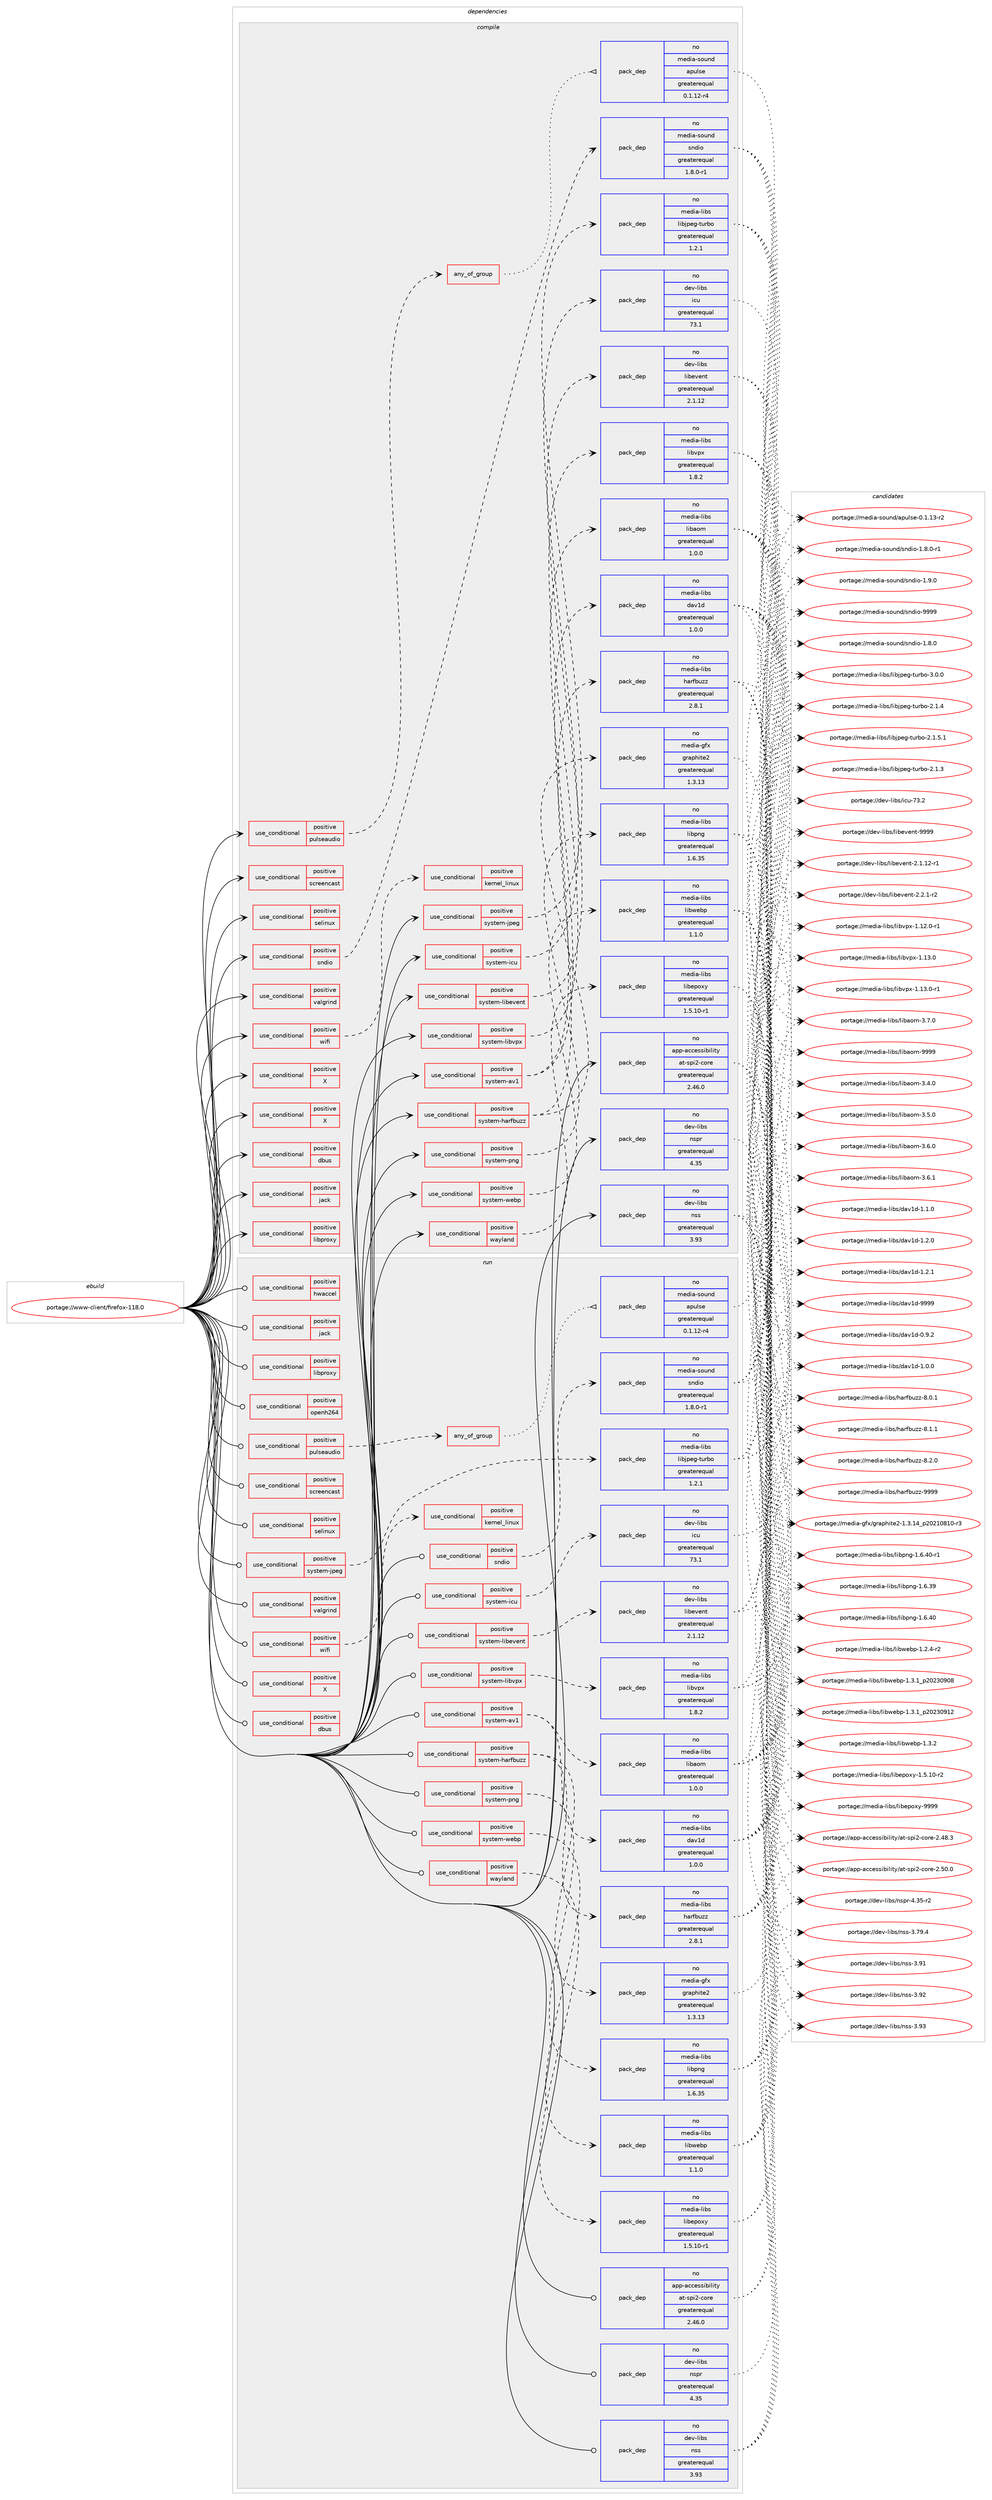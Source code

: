 digraph prolog {

# *************
# Graph options
# *************

newrank=true;
concentrate=true;
compound=true;
graph [rankdir=LR,fontname=Helvetica,fontsize=10,ranksep=1.5];#, ranksep=2.5, nodesep=0.2];
edge  [arrowhead=vee];
node  [fontname=Helvetica,fontsize=10];

# **********
# The ebuild
# **********

subgraph cluster_leftcol {
color=gray;
rank=same;
label=<<i>ebuild</i>>;
id [label="portage://www-client/firefox-118.0", color=red, width=4, href="../www-client/firefox-118.0.svg"];
}

# ****************
# The dependencies
# ****************

subgraph cluster_midcol {
color=gray;
label=<<i>dependencies</i>>;
subgraph cluster_compile {
fillcolor="#eeeeee";
style=filled;
label=<<i>compile</i>>;
subgraph cond654 {
dependency1445 [label=<<TABLE BORDER="0" CELLBORDER="1" CELLSPACING="0" CELLPADDING="4"><TR><TD ROWSPAN="3" CELLPADDING="10">use_conditional</TD></TR><TR><TD>positive</TD></TR><TR><TD>X</TD></TR></TABLE>>, shape=none, color=red];
# *** BEGIN UNKNOWN DEPENDENCY TYPE (TODO) ***
# dependency1445 -> package_dependency(portage://www-client/firefox-118.0,install,no,virtual,opengl,none,[,,],[],[])
# *** END UNKNOWN DEPENDENCY TYPE (TODO) ***

# *** BEGIN UNKNOWN DEPENDENCY TYPE (TODO) ***
# dependency1445 -> package_dependency(portage://www-client/firefox-118.0,install,no,x11-libs,cairo,none,[,,],[],[use(enable(X),none)])
# *** END UNKNOWN DEPENDENCY TYPE (TODO) ***

# *** BEGIN UNKNOWN DEPENDENCY TYPE (TODO) ***
# dependency1445 -> package_dependency(portage://www-client/firefox-118.0,install,no,x11-libs,gtk+,none,[,,],[slot(3)],[use(enable(X),none)])
# *** END UNKNOWN DEPENDENCY TYPE (TODO) ***

# *** BEGIN UNKNOWN DEPENDENCY TYPE (TODO) ***
# dependency1445 -> package_dependency(portage://www-client/firefox-118.0,install,no,x11-libs,libX11,none,[,,],[],[])
# *** END UNKNOWN DEPENDENCY TYPE (TODO) ***

# *** BEGIN UNKNOWN DEPENDENCY TYPE (TODO) ***
# dependency1445 -> package_dependency(portage://www-client/firefox-118.0,install,no,x11-libs,libXcomposite,none,[,,],[],[])
# *** END UNKNOWN DEPENDENCY TYPE (TODO) ***

# *** BEGIN UNKNOWN DEPENDENCY TYPE (TODO) ***
# dependency1445 -> package_dependency(portage://www-client/firefox-118.0,install,no,x11-libs,libXdamage,none,[,,],[],[])
# *** END UNKNOWN DEPENDENCY TYPE (TODO) ***

# *** BEGIN UNKNOWN DEPENDENCY TYPE (TODO) ***
# dependency1445 -> package_dependency(portage://www-client/firefox-118.0,install,no,x11-libs,libXext,none,[,,],[],[])
# *** END UNKNOWN DEPENDENCY TYPE (TODO) ***

# *** BEGIN UNKNOWN DEPENDENCY TYPE (TODO) ***
# dependency1445 -> package_dependency(portage://www-client/firefox-118.0,install,no,x11-libs,libXfixes,none,[,,],[],[])
# *** END UNKNOWN DEPENDENCY TYPE (TODO) ***

# *** BEGIN UNKNOWN DEPENDENCY TYPE (TODO) ***
# dependency1445 -> package_dependency(portage://www-client/firefox-118.0,install,no,x11-libs,libxkbcommon,none,[,,],[],[use(enable(X),none)])
# *** END UNKNOWN DEPENDENCY TYPE (TODO) ***

# *** BEGIN UNKNOWN DEPENDENCY TYPE (TODO) ***
# dependency1445 -> package_dependency(portage://www-client/firefox-118.0,install,no,x11-libs,libXrandr,none,[,,],[],[])
# *** END UNKNOWN DEPENDENCY TYPE (TODO) ***

# *** BEGIN UNKNOWN DEPENDENCY TYPE (TODO) ***
# dependency1445 -> package_dependency(portage://www-client/firefox-118.0,install,no,x11-libs,libXtst,none,[,,],[],[])
# *** END UNKNOWN DEPENDENCY TYPE (TODO) ***

# *** BEGIN UNKNOWN DEPENDENCY TYPE (TODO) ***
# dependency1445 -> package_dependency(portage://www-client/firefox-118.0,install,no,x11-libs,libxcb,none,[,,],any_same_slot,[])
# *** END UNKNOWN DEPENDENCY TYPE (TODO) ***

}
id:e -> dependency1445:w [weight=20,style="solid",arrowhead="vee"];
subgraph cond655 {
dependency1446 [label=<<TABLE BORDER="0" CELLBORDER="1" CELLSPACING="0" CELLPADDING="4"><TR><TD ROWSPAN="3" CELLPADDING="10">use_conditional</TD></TR><TR><TD>positive</TD></TR><TR><TD>X</TD></TR></TABLE>>, shape=none, color=red];
# *** BEGIN UNKNOWN DEPENDENCY TYPE (TODO) ***
# dependency1446 -> package_dependency(portage://www-client/firefox-118.0,install,no,x11-base,xorg-proto,none,[,,],[],[])
# *** END UNKNOWN DEPENDENCY TYPE (TODO) ***

# *** BEGIN UNKNOWN DEPENDENCY TYPE (TODO) ***
# dependency1446 -> package_dependency(portage://www-client/firefox-118.0,install,no,x11-libs,libICE,none,[,,],[],[])
# *** END UNKNOWN DEPENDENCY TYPE (TODO) ***

# *** BEGIN UNKNOWN DEPENDENCY TYPE (TODO) ***
# dependency1446 -> package_dependency(portage://www-client/firefox-118.0,install,no,x11-libs,libSM,none,[,,],[],[])
# *** END UNKNOWN DEPENDENCY TYPE (TODO) ***

}
id:e -> dependency1446:w [weight=20,style="solid",arrowhead="vee"];
subgraph cond656 {
dependency1447 [label=<<TABLE BORDER="0" CELLBORDER="1" CELLSPACING="0" CELLPADDING="4"><TR><TD ROWSPAN="3" CELLPADDING="10">use_conditional</TD></TR><TR><TD>positive</TD></TR><TR><TD>dbus</TD></TR></TABLE>>, shape=none, color=red];
# *** BEGIN UNKNOWN DEPENDENCY TYPE (TODO) ***
# dependency1447 -> package_dependency(portage://www-client/firefox-118.0,install,no,dev-libs,dbus-glib,none,[,,],[],[])
# *** END UNKNOWN DEPENDENCY TYPE (TODO) ***

# *** BEGIN UNKNOWN DEPENDENCY TYPE (TODO) ***
# dependency1447 -> package_dependency(portage://www-client/firefox-118.0,install,no,sys-apps,dbus,none,[,,],[],[])
# *** END UNKNOWN DEPENDENCY TYPE (TODO) ***

}
id:e -> dependency1447:w [weight=20,style="solid",arrowhead="vee"];
subgraph cond657 {
dependency1448 [label=<<TABLE BORDER="0" CELLBORDER="1" CELLSPACING="0" CELLPADDING="4"><TR><TD ROWSPAN="3" CELLPADDING="10">use_conditional</TD></TR><TR><TD>positive</TD></TR><TR><TD>jack</TD></TR></TABLE>>, shape=none, color=red];
# *** BEGIN UNKNOWN DEPENDENCY TYPE (TODO) ***
# dependency1448 -> package_dependency(portage://www-client/firefox-118.0,install,no,virtual,jack,none,[,,],[],[])
# *** END UNKNOWN DEPENDENCY TYPE (TODO) ***

}
id:e -> dependency1448:w [weight=20,style="solid",arrowhead="vee"];
subgraph cond658 {
dependency1449 [label=<<TABLE BORDER="0" CELLBORDER="1" CELLSPACING="0" CELLPADDING="4"><TR><TD ROWSPAN="3" CELLPADDING="10">use_conditional</TD></TR><TR><TD>positive</TD></TR><TR><TD>libproxy</TD></TR></TABLE>>, shape=none, color=red];
# *** BEGIN UNKNOWN DEPENDENCY TYPE (TODO) ***
# dependency1449 -> package_dependency(portage://www-client/firefox-118.0,install,no,net-libs,libproxy,none,[,,],[],[])
# *** END UNKNOWN DEPENDENCY TYPE (TODO) ***

}
id:e -> dependency1449:w [weight=20,style="solid",arrowhead="vee"];
subgraph cond659 {
dependency1450 [label=<<TABLE BORDER="0" CELLBORDER="1" CELLSPACING="0" CELLPADDING="4"><TR><TD ROWSPAN="3" CELLPADDING="10">use_conditional</TD></TR><TR><TD>positive</TD></TR><TR><TD>pulseaudio</TD></TR></TABLE>>, shape=none, color=red];
subgraph any64 {
dependency1451 [label=<<TABLE BORDER="0" CELLBORDER="1" CELLSPACING="0" CELLPADDING="4"><TR><TD CELLPADDING="10">any_of_group</TD></TR></TABLE>>, shape=none, color=red];# *** BEGIN UNKNOWN DEPENDENCY TYPE (TODO) ***
# dependency1451 -> package_dependency(portage://www-client/firefox-118.0,install,no,media-libs,libpulse,none,[,,],[],[])
# *** END UNKNOWN DEPENDENCY TYPE (TODO) ***

subgraph pack729 {
dependency1452 [label=<<TABLE BORDER="0" CELLBORDER="1" CELLSPACING="0" CELLPADDING="4" WIDTH="220"><TR><TD ROWSPAN="6" CELLPADDING="30">pack_dep</TD></TR><TR><TD WIDTH="110">no</TD></TR><TR><TD>media-sound</TD></TR><TR><TD>apulse</TD></TR><TR><TD>greaterequal</TD></TR><TR><TD>0.1.12-r4</TD></TR></TABLE>>, shape=none, color=blue];
}
dependency1451:e -> dependency1452:w [weight=20,style="dotted",arrowhead="oinv"];
}
dependency1450:e -> dependency1451:w [weight=20,style="dashed",arrowhead="vee"];
}
id:e -> dependency1450:w [weight=20,style="solid",arrowhead="vee"];
subgraph cond660 {
dependency1453 [label=<<TABLE BORDER="0" CELLBORDER="1" CELLSPACING="0" CELLPADDING="4"><TR><TD ROWSPAN="3" CELLPADDING="10">use_conditional</TD></TR><TR><TD>positive</TD></TR><TR><TD>screencast</TD></TR></TABLE>>, shape=none, color=red];
# *** BEGIN UNKNOWN DEPENDENCY TYPE (TODO) ***
# dependency1453 -> package_dependency(portage://www-client/firefox-118.0,install,no,media-video,pipewire,none,[,,],any_same_slot,[])
# *** END UNKNOWN DEPENDENCY TYPE (TODO) ***

}
id:e -> dependency1453:w [weight=20,style="solid",arrowhead="vee"];
subgraph cond661 {
dependency1454 [label=<<TABLE BORDER="0" CELLBORDER="1" CELLSPACING="0" CELLPADDING="4"><TR><TD ROWSPAN="3" CELLPADDING="10">use_conditional</TD></TR><TR><TD>positive</TD></TR><TR><TD>selinux</TD></TR></TABLE>>, shape=none, color=red];
# *** BEGIN UNKNOWN DEPENDENCY TYPE (TODO) ***
# dependency1454 -> package_dependency(portage://www-client/firefox-118.0,install,no,sec-policy,selinux-mozilla,none,[,,],[],[])
# *** END UNKNOWN DEPENDENCY TYPE (TODO) ***

}
id:e -> dependency1454:w [weight=20,style="solid",arrowhead="vee"];
subgraph cond662 {
dependency1455 [label=<<TABLE BORDER="0" CELLBORDER="1" CELLSPACING="0" CELLPADDING="4"><TR><TD ROWSPAN="3" CELLPADDING="10">use_conditional</TD></TR><TR><TD>positive</TD></TR><TR><TD>sndio</TD></TR></TABLE>>, shape=none, color=red];
subgraph pack730 {
dependency1456 [label=<<TABLE BORDER="0" CELLBORDER="1" CELLSPACING="0" CELLPADDING="4" WIDTH="220"><TR><TD ROWSPAN="6" CELLPADDING="30">pack_dep</TD></TR><TR><TD WIDTH="110">no</TD></TR><TR><TD>media-sound</TD></TR><TR><TD>sndio</TD></TR><TR><TD>greaterequal</TD></TR><TR><TD>1.8.0-r1</TD></TR></TABLE>>, shape=none, color=blue];
}
dependency1455:e -> dependency1456:w [weight=20,style="dashed",arrowhead="vee"];
}
id:e -> dependency1455:w [weight=20,style="solid",arrowhead="vee"];
subgraph cond663 {
dependency1457 [label=<<TABLE BORDER="0" CELLBORDER="1" CELLSPACING="0" CELLPADDING="4"><TR><TD ROWSPAN="3" CELLPADDING="10">use_conditional</TD></TR><TR><TD>positive</TD></TR><TR><TD>system-av1</TD></TR></TABLE>>, shape=none, color=red];
subgraph pack731 {
dependency1458 [label=<<TABLE BORDER="0" CELLBORDER="1" CELLSPACING="0" CELLPADDING="4" WIDTH="220"><TR><TD ROWSPAN="6" CELLPADDING="30">pack_dep</TD></TR><TR><TD WIDTH="110">no</TD></TR><TR><TD>media-libs</TD></TR><TR><TD>dav1d</TD></TR><TR><TD>greaterequal</TD></TR><TR><TD>1.0.0</TD></TR></TABLE>>, shape=none, color=blue];
}
dependency1457:e -> dependency1458:w [weight=20,style="dashed",arrowhead="vee"];
subgraph pack732 {
dependency1459 [label=<<TABLE BORDER="0" CELLBORDER="1" CELLSPACING="0" CELLPADDING="4" WIDTH="220"><TR><TD ROWSPAN="6" CELLPADDING="30">pack_dep</TD></TR><TR><TD WIDTH="110">no</TD></TR><TR><TD>media-libs</TD></TR><TR><TD>libaom</TD></TR><TR><TD>greaterequal</TD></TR><TR><TD>1.0.0</TD></TR></TABLE>>, shape=none, color=blue];
}
dependency1457:e -> dependency1459:w [weight=20,style="dashed",arrowhead="vee"];
}
id:e -> dependency1457:w [weight=20,style="solid",arrowhead="vee"];
subgraph cond664 {
dependency1460 [label=<<TABLE BORDER="0" CELLBORDER="1" CELLSPACING="0" CELLPADDING="4"><TR><TD ROWSPAN="3" CELLPADDING="10">use_conditional</TD></TR><TR><TD>positive</TD></TR><TR><TD>system-harfbuzz</TD></TR></TABLE>>, shape=none, color=red];
subgraph pack733 {
dependency1461 [label=<<TABLE BORDER="0" CELLBORDER="1" CELLSPACING="0" CELLPADDING="4" WIDTH="220"><TR><TD ROWSPAN="6" CELLPADDING="30">pack_dep</TD></TR><TR><TD WIDTH="110">no</TD></TR><TR><TD>media-gfx</TD></TR><TR><TD>graphite2</TD></TR><TR><TD>greaterequal</TD></TR><TR><TD>1.3.13</TD></TR></TABLE>>, shape=none, color=blue];
}
dependency1460:e -> dependency1461:w [weight=20,style="dashed",arrowhead="vee"];
subgraph pack734 {
dependency1462 [label=<<TABLE BORDER="0" CELLBORDER="1" CELLSPACING="0" CELLPADDING="4" WIDTH="220"><TR><TD ROWSPAN="6" CELLPADDING="30">pack_dep</TD></TR><TR><TD WIDTH="110">no</TD></TR><TR><TD>media-libs</TD></TR><TR><TD>harfbuzz</TD></TR><TR><TD>greaterequal</TD></TR><TR><TD>2.8.1</TD></TR></TABLE>>, shape=none, color=blue];
}
dependency1460:e -> dependency1462:w [weight=20,style="dashed",arrowhead="vee"];
}
id:e -> dependency1460:w [weight=20,style="solid",arrowhead="vee"];
subgraph cond665 {
dependency1463 [label=<<TABLE BORDER="0" CELLBORDER="1" CELLSPACING="0" CELLPADDING="4"><TR><TD ROWSPAN="3" CELLPADDING="10">use_conditional</TD></TR><TR><TD>positive</TD></TR><TR><TD>system-icu</TD></TR></TABLE>>, shape=none, color=red];
subgraph pack735 {
dependency1464 [label=<<TABLE BORDER="0" CELLBORDER="1" CELLSPACING="0" CELLPADDING="4" WIDTH="220"><TR><TD ROWSPAN="6" CELLPADDING="30">pack_dep</TD></TR><TR><TD WIDTH="110">no</TD></TR><TR><TD>dev-libs</TD></TR><TR><TD>icu</TD></TR><TR><TD>greaterequal</TD></TR><TR><TD>73.1</TD></TR></TABLE>>, shape=none, color=blue];
}
dependency1463:e -> dependency1464:w [weight=20,style="dashed",arrowhead="vee"];
}
id:e -> dependency1463:w [weight=20,style="solid",arrowhead="vee"];
subgraph cond666 {
dependency1465 [label=<<TABLE BORDER="0" CELLBORDER="1" CELLSPACING="0" CELLPADDING="4"><TR><TD ROWSPAN="3" CELLPADDING="10">use_conditional</TD></TR><TR><TD>positive</TD></TR><TR><TD>system-jpeg</TD></TR></TABLE>>, shape=none, color=red];
subgraph pack736 {
dependency1466 [label=<<TABLE BORDER="0" CELLBORDER="1" CELLSPACING="0" CELLPADDING="4" WIDTH="220"><TR><TD ROWSPAN="6" CELLPADDING="30">pack_dep</TD></TR><TR><TD WIDTH="110">no</TD></TR><TR><TD>media-libs</TD></TR><TR><TD>libjpeg-turbo</TD></TR><TR><TD>greaterequal</TD></TR><TR><TD>1.2.1</TD></TR></TABLE>>, shape=none, color=blue];
}
dependency1465:e -> dependency1466:w [weight=20,style="dashed",arrowhead="vee"];
}
id:e -> dependency1465:w [weight=20,style="solid",arrowhead="vee"];
subgraph cond667 {
dependency1467 [label=<<TABLE BORDER="0" CELLBORDER="1" CELLSPACING="0" CELLPADDING="4"><TR><TD ROWSPAN="3" CELLPADDING="10">use_conditional</TD></TR><TR><TD>positive</TD></TR><TR><TD>system-libevent</TD></TR></TABLE>>, shape=none, color=red];
subgraph pack737 {
dependency1468 [label=<<TABLE BORDER="0" CELLBORDER="1" CELLSPACING="0" CELLPADDING="4" WIDTH="220"><TR><TD ROWSPAN="6" CELLPADDING="30">pack_dep</TD></TR><TR><TD WIDTH="110">no</TD></TR><TR><TD>dev-libs</TD></TR><TR><TD>libevent</TD></TR><TR><TD>greaterequal</TD></TR><TR><TD>2.1.12</TD></TR></TABLE>>, shape=none, color=blue];
}
dependency1467:e -> dependency1468:w [weight=20,style="dashed",arrowhead="vee"];
}
id:e -> dependency1467:w [weight=20,style="solid",arrowhead="vee"];
subgraph cond668 {
dependency1469 [label=<<TABLE BORDER="0" CELLBORDER="1" CELLSPACING="0" CELLPADDING="4"><TR><TD ROWSPAN="3" CELLPADDING="10">use_conditional</TD></TR><TR><TD>positive</TD></TR><TR><TD>system-libvpx</TD></TR></TABLE>>, shape=none, color=red];
subgraph pack738 {
dependency1470 [label=<<TABLE BORDER="0" CELLBORDER="1" CELLSPACING="0" CELLPADDING="4" WIDTH="220"><TR><TD ROWSPAN="6" CELLPADDING="30">pack_dep</TD></TR><TR><TD WIDTH="110">no</TD></TR><TR><TD>media-libs</TD></TR><TR><TD>libvpx</TD></TR><TR><TD>greaterequal</TD></TR><TR><TD>1.8.2</TD></TR></TABLE>>, shape=none, color=blue];
}
dependency1469:e -> dependency1470:w [weight=20,style="dashed",arrowhead="vee"];
}
id:e -> dependency1469:w [weight=20,style="solid",arrowhead="vee"];
subgraph cond669 {
dependency1471 [label=<<TABLE BORDER="0" CELLBORDER="1" CELLSPACING="0" CELLPADDING="4"><TR><TD ROWSPAN="3" CELLPADDING="10">use_conditional</TD></TR><TR><TD>positive</TD></TR><TR><TD>system-png</TD></TR></TABLE>>, shape=none, color=red];
subgraph pack739 {
dependency1472 [label=<<TABLE BORDER="0" CELLBORDER="1" CELLSPACING="0" CELLPADDING="4" WIDTH="220"><TR><TD ROWSPAN="6" CELLPADDING="30">pack_dep</TD></TR><TR><TD WIDTH="110">no</TD></TR><TR><TD>media-libs</TD></TR><TR><TD>libpng</TD></TR><TR><TD>greaterequal</TD></TR><TR><TD>1.6.35</TD></TR></TABLE>>, shape=none, color=blue];
}
dependency1471:e -> dependency1472:w [weight=20,style="dashed",arrowhead="vee"];
}
id:e -> dependency1471:w [weight=20,style="solid",arrowhead="vee"];
subgraph cond670 {
dependency1473 [label=<<TABLE BORDER="0" CELLBORDER="1" CELLSPACING="0" CELLPADDING="4"><TR><TD ROWSPAN="3" CELLPADDING="10">use_conditional</TD></TR><TR><TD>positive</TD></TR><TR><TD>system-webp</TD></TR></TABLE>>, shape=none, color=red];
subgraph pack740 {
dependency1474 [label=<<TABLE BORDER="0" CELLBORDER="1" CELLSPACING="0" CELLPADDING="4" WIDTH="220"><TR><TD ROWSPAN="6" CELLPADDING="30">pack_dep</TD></TR><TR><TD WIDTH="110">no</TD></TR><TR><TD>media-libs</TD></TR><TR><TD>libwebp</TD></TR><TR><TD>greaterequal</TD></TR><TR><TD>1.1.0</TD></TR></TABLE>>, shape=none, color=blue];
}
dependency1473:e -> dependency1474:w [weight=20,style="dashed",arrowhead="vee"];
}
id:e -> dependency1473:w [weight=20,style="solid",arrowhead="vee"];
subgraph cond671 {
dependency1475 [label=<<TABLE BORDER="0" CELLBORDER="1" CELLSPACING="0" CELLPADDING="4"><TR><TD ROWSPAN="3" CELLPADDING="10">use_conditional</TD></TR><TR><TD>positive</TD></TR><TR><TD>valgrind</TD></TR></TABLE>>, shape=none, color=red];
# *** BEGIN UNKNOWN DEPENDENCY TYPE (TODO) ***
# dependency1475 -> package_dependency(portage://www-client/firefox-118.0,install,no,dev-util,valgrind,none,[,,],[],[])
# *** END UNKNOWN DEPENDENCY TYPE (TODO) ***

}
id:e -> dependency1475:w [weight=20,style="solid",arrowhead="vee"];
subgraph cond672 {
dependency1476 [label=<<TABLE BORDER="0" CELLBORDER="1" CELLSPACING="0" CELLPADDING="4"><TR><TD ROWSPAN="3" CELLPADDING="10">use_conditional</TD></TR><TR><TD>positive</TD></TR><TR><TD>wayland</TD></TR></TABLE>>, shape=none, color=red];
subgraph pack741 {
dependency1477 [label=<<TABLE BORDER="0" CELLBORDER="1" CELLSPACING="0" CELLPADDING="4" WIDTH="220"><TR><TD ROWSPAN="6" CELLPADDING="30">pack_dep</TD></TR><TR><TD WIDTH="110">no</TD></TR><TR><TD>media-libs</TD></TR><TR><TD>libepoxy</TD></TR><TR><TD>greaterequal</TD></TR><TR><TD>1.5.10-r1</TD></TR></TABLE>>, shape=none, color=blue];
}
dependency1476:e -> dependency1477:w [weight=20,style="dashed",arrowhead="vee"];
# *** BEGIN UNKNOWN DEPENDENCY TYPE (TODO) ***
# dependency1476 -> package_dependency(portage://www-client/firefox-118.0,install,no,x11-libs,gtk+,none,[,,],[slot(3)],[use(enable(wayland),none)])
# *** END UNKNOWN DEPENDENCY TYPE (TODO) ***

# *** BEGIN UNKNOWN DEPENDENCY TYPE (TODO) ***
# dependency1476 -> package_dependency(portage://www-client/firefox-118.0,install,no,x11-libs,libxkbcommon,none,[,,],[],[use(enable(wayland),none)])
# *** END UNKNOWN DEPENDENCY TYPE (TODO) ***

}
id:e -> dependency1476:w [weight=20,style="solid",arrowhead="vee"];
subgraph cond673 {
dependency1478 [label=<<TABLE BORDER="0" CELLBORDER="1" CELLSPACING="0" CELLPADDING="4"><TR><TD ROWSPAN="3" CELLPADDING="10">use_conditional</TD></TR><TR><TD>positive</TD></TR><TR><TD>wifi</TD></TR></TABLE>>, shape=none, color=red];
subgraph cond674 {
dependency1479 [label=<<TABLE BORDER="0" CELLBORDER="1" CELLSPACING="0" CELLPADDING="4"><TR><TD ROWSPAN="3" CELLPADDING="10">use_conditional</TD></TR><TR><TD>positive</TD></TR><TR><TD>kernel_linux</TD></TR></TABLE>>, shape=none, color=red];
# *** BEGIN UNKNOWN DEPENDENCY TYPE (TODO) ***
# dependency1479 -> package_dependency(portage://www-client/firefox-118.0,install,no,dev-libs,dbus-glib,none,[,,],[],[])
# *** END UNKNOWN DEPENDENCY TYPE (TODO) ***

# *** BEGIN UNKNOWN DEPENDENCY TYPE (TODO) ***
# dependency1479 -> package_dependency(portage://www-client/firefox-118.0,install,no,net-misc,networkmanager,none,[,,],[],[])
# *** END UNKNOWN DEPENDENCY TYPE (TODO) ***

# *** BEGIN UNKNOWN DEPENDENCY TYPE (TODO) ***
# dependency1479 -> package_dependency(portage://www-client/firefox-118.0,install,no,sys-apps,dbus,none,[,,],[],[])
# *** END UNKNOWN DEPENDENCY TYPE (TODO) ***

}
dependency1478:e -> dependency1479:w [weight=20,style="dashed",arrowhead="vee"];
}
id:e -> dependency1478:w [weight=20,style="solid",arrowhead="vee"];
subgraph pack742 {
dependency1480 [label=<<TABLE BORDER="0" CELLBORDER="1" CELLSPACING="0" CELLPADDING="4" WIDTH="220"><TR><TD ROWSPAN="6" CELLPADDING="30">pack_dep</TD></TR><TR><TD WIDTH="110">no</TD></TR><TR><TD>app-accessibility</TD></TR><TR><TD>at-spi2-core</TD></TR><TR><TD>greaterequal</TD></TR><TR><TD>2.46.0</TD></TR></TABLE>>, shape=none, color=blue];
}
id:e -> dependency1480:w [weight=20,style="solid",arrowhead="vee"];
# *** BEGIN UNKNOWN DEPENDENCY TYPE (TODO) ***
# id -> package_dependency(portage://www-client/firefox-118.0,install,no,dev-libs,expat,none,[,,],[],[])
# *** END UNKNOWN DEPENDENCY TYPE (TODO) ***

# *** BEGIN UNKNOWN DEPENDENCY TYPE (TODO) ***
# id -> package_dependency(portage://www-client/firefox-118.0,install,no,dev-libs,glib,none,[,,],[slot(2)],[])
# *** END UNKNOWN DEPENDENCY TYPE (TODO) ***

# *** BEGIN UNKNOWN DEPENDENCY TYPE (TODO) ***
# id -> package_dependency(portage://www-client/firefox-118.0,install,no,dev-libs,libffi,none,[,,],any_same_slot,[])
# *** END UNKNOWN DEPENDENCY TYPE (TODO) ***

subgraph pack743 {
dependency1481 [label=<<TABLE BORDER="0" CELLBORDER="1" CELLSPACING="0" CELLPADDING="4" WIDTH="220"><TR><TD ROWSPAN="6" CELLPADDING="30">pack_dep</TD></TR><TR><TD WIDTH="110">no</TD></TR><TR><TD>dev-libs</TD></TR><TR><TD>nspr</TD></TR><TR><TD>greaterequal</TD></TR><TR><TD>4.35</TD></TR></TABLE>>, shape=none, color=blue];
}
id:e -> dependency1481:w [weight=20,style="solid",arrowhead="vee"];
subgraph pack744 {
dependency1482 [label=<<TABLE BORDER="0" CELLBORDER="1" CELLSPACING="0" CELLPADDING="4" WIDTH="220"><TR><TD ROWSPAN="6" CELLPADDING="30">pack_dep</TD></TR><TR><TD WIDTH="110">no</TD></TR><TR><TD>dev-libs</TD></TR><TR><TD>nss</TD></TR><TR><TD>greaterequal</TD></TR><TR><TD>3.93</TD></TR></TABLE>>, shape=none, color=blue];
}
id:e -> dependency1482:w [weight=20,style="solid",arrowhead="vee"];
# *** BEGIN UNKNOWN DEPENDENCY TYPE (TODO) ***
# id -> package_dependency(portage://www-client/firefox-118.0,install,no,media-libs,alsa-lib,none,[,,],[],[])
# *** END UNKNOWN DEPENDENCY TYPE (TODO) ***

# *** BEGIN UNKNOWN DEPENDENCY TYPE (TODO) ***
# id -> package_dependency(portage://www-client/firefox-118.0,install,no,media-libs,fontconfig,none,[,,],[],[])
# *** END UNKNOWN DEPENDENCY TYPE (TODO) ***

# *** BEGIN UNKNOWN DEPENDENCY TYPE (TODO) ***
# id -> package_dependency(portage://www-client/firefox-118.0,install,no,media-libs,freetype,none,[,,],[],[])
# *** END UNKNOWN DEPENDENCY TYPE (TODO) ***

# *** BEGIN UNKNOWN DEPENDENCY TYPE (TODO) ***
# id -> package_dependency(portage://www-client/firefox-118.0,install,no,media-libs,mesa,none,[,,],[],[])
# *** END UNKNOWN DEPENDENCY TYPE (TODO) ***

# *** BEGIN UNKNOWN DEPENDENCY TYPE (TODO) ***
# id -> package_dependency(portage://www-client/firefox-118.0,install,no,media-video,ffmpeg,none,[,,],[],[])
# *** END UNKNOWN DEPENDENCY TYPE (TODO) ***

# *** BEGIN UNKNOWN DEPENDENCY TYPE (TODO) ***
# id -> package_dependency(portage://www-client/firefox-118.0,install,no,sys-libs,zlib,none,[,,],[],[])
# *** END UNKNOWN DEPENDENCY TYPE (TODO) ***

# *** BEGIN UNKNOWN DEPENDENCY TYPE (TODO) ***
# id -> package_dependency(portage://www-client/firefox-118.0,install,no,virtual,freedesktop-icon-theme,none,[,,],[],[])
# *** END UNKNOWN DEPENDENCY TYPE (TODO) ***

# *** BEGIN UNKNOWN DEPENDENCY TYPE (TODO) ***
# id -> package_dependency(portage://www-client/firefox-118.0,install,no,x11-libs,cairo,none,[,,],[],[])
# *** END UNKNOWN DEPENDENCY TYPE (TODO) ***

# *** BEGIN UNKNOWN DEPENDENCY TYPE (TODO) ***
# id -> package_dependency(portage://www-client/firefox-118.0,install,no,x11-libs,gdk-pixbuf,none,[,,],[],[])
# *** END UNKNOWN DEPENDENCY TYPE (TODO) ***

# *** BEGIN UNKNOWN DEPENDENCY TYPE (TODO) ***
# id -> package_dependency(portage://www-client/firefox-118.0,install,no,x11-libs,pango,none,[,,],[],[])
# *** END UNKNOWN DEPENDENCY TYPE (TODO) ***

# *** BEGIN UNKNOWN DEPENDENCY TYPE (TODO) ***
# id -> package_dependency(portage://www-client/firefox-118.0,install,no,x11-libs,pixman,none,[,,],[],[])
# *** END UNKNOWN DEPENDENCY TYPE (TODO) ***

# *** BEGIN UNKNOWN DEPENDENCY TYPE (TODO) ***
# id -> package_dependency(portage://www-client/firefox-118.0,install,strong,sys-devel,llvm,none,[,,],[slot(0)],[])
# *** END UNKNOWN DEPENDENCY TYPE (TODO) ***

# *** BEGIN UNKNOWN DEPENDENCY TYPE (TODO) ***
# id -> package_dependency(portage://www-client/firefox-118.0,install,weak,www-client,firefox,none,[,,],[slot(0)],[])
# *** END UNKNOWN DEPENDENCY TYPE (TODO) ***

# *** BEGIN UNKNOWN DEPENDENCY TYPE (TODO) ***
# id -> package_dependency(portage://www-client/firefox-118.0,install,weak,www-client,firefox,none,[,,],[slot(esr)],[])
# *** END UNKNOWN DEPENDENCY TYPE (TODO) ***

}
subgraph cluster_compileandrun {
fillcolor="#eeeeee";
style=filled;
label=<<i>compile and run</i>>;
}
subgraph cluster_run {
fillcolor="#eeeeee";
style=filled;
label=<<i>run</i>>;
subgraph cond675 {
dependency1483 [label=<<TABLE BORDER="0" CELLBORDER="1" CELLSPACING="0" CELLPADDING="4"><TR><TD ROWSPAN="3" CELLPADDING="10">use_conditional</TD></TR><TR><TD>positive</TD></TR><TR><TD>X</TD></TR></TABLE>>, shape=none, color=red];
# *** BEGIN UNKNOWN DEPENDENCY TYPE (TODO) ***
# dependency1483 -> package_dependency(portage://www-client/firefox-118.0,run,no,virtual,opengl,none,[,,],[],[])
# *** END UNKNOWN DEPENDENCY TYPE (TODO) ***

# *** BEGIN UNKNOWN DEPENDENCY TYPE (TODO) ***
# dependency1483 -> package_dependency(portage://www-client/firefox-118.0,run,no,x11-libs,cairo,none,[,,],[],[use(enable(X),none)])
# *** END UNKNOWN DEPENDENCY TYPE (TODO) ***

# *** BEGIN UNKNOWN DEPENDENCY TYPE (TODO) ***
# dependency1483 -> package_dependency(portage://www-client/firefox-118.0,run,no,x11-libs,gtk+,none,[,,],[slot(3)],[use(enable(X),none)])
# *** END UNKNOWN DEPENDENCY TYPE (TODO) ***

# *** BEGIN UNKNOWN DEPENDENCY TYPE (TODO) ***
# dependency1483 -> package_dependency(portage://www-client/firefox-118.0,run,no,x11-libs,libX11,none,[,,],[],[])
# *** END UNKNOWN DEPENDENCY TYPE (TODO) ***

# *** BEGIN UNKNOWN DEPENDENCY TYPE (TODO) ***
# dependency1483 -> package_dependency(portage://www-client/firefox-118.0,run,no,x11-libs,libXcomposite,none,[,,],[],[])
# *** END UNKNOWN DEPENDENCY TYPE (TODO) ***

# *** BEGIN UNKNOWN DEPENDENCY TYPE (TODO) ***
# dependency1483 -> package_dependency(portage://www-client/firefox-118.0,run,no,x11-libs,libXdamage,none,[,,],[],[])
# *** END UNKNOWN DEPENDENCY TYPE (TODO) ***

# *** BEGIN UNKNOWN DEPENDENCY TYPE (TODO) ***
# dependency1483 -> package_dependency(portage://www-client/firefox-118.0,run,no,x11-libs,libXext,none,[,,],[],[])
# *** END UNKNOWN DEPENDENCY TYPE (TODO) ***

# *** BEGIN UNKNOWN DEPENDENCY TYPE (TODO) ***
# dependency1483 -> package_dependency(portage://www-client/firefox-118.0,run,no,x11-libs,libXfixes,none,[,,],[],[])
# *** END UNKNOWN DEPENDENCY TYPE (TODO) ***

# *** BEGIN UNKNOWN DEPENDENCY TYPE (TODO) ***
# dependency1483 -> package_dependency(portage://www-client/firefox-118.0,run,no,x11-libs,libxkbcommon,none,[,,],[],[use(enable(X),none)])
# *** END UNKNOWN DEPENDENCY TYPE (TODO) ***

# *** BEGIN UNKNOWN DEPENDENCY TYPE (TODO) ***
# dependency1483 -> package_dependency(portage://www-client/firefox-118.0,run,no,x11-libs,libXrandr,none,[,,],[],[])
# *** END UNKNOWN DEPENDENCY TYPE (TODO) ***

# *** BEGIN UNKNOWN DEPENDENCY TYPE (TODO) ***
# dependency1483 -> package_dependency(portage://www-client/firefox-118.0,run,no,x11-libs,libXtst,none,[,,],[],[])
# *** END UNKNOWN DEPENDENCY TYPE (TODO) ***

# *** BEGIN UNKNOWN DEPENDENCY TYPE (TODO) ***
# dependency1483 -> package_dependency(portage://www-client/firefox-118.0,run,no,x11-libs,libxcb,none,[,,],any_same_slot,[])
# *** END UNKNOWN DEPENDENCY TYPE (TODO) ***

}
id:e -> dependency1483:w [weight=20,style="solid",arrowhead="odot"];
subgraph cond676 {
dependency1484 [label=<<TABLE BORDER="0" CELLBORDER="1" CELLSPACING="0" CELLPADDING="4"><TR><TD ROWSPAN="3" CELLPADDING="10">use_conditional</TD></TR><TR><TD>positive</TD></TR><TR><TD>dbus</TD></TR></TABLE>>, shape=none, color=red];
# *** BEGIN UNKNOWN DEPENDENCY TYPE (TODO) ***
# dependency1484 -> package_dependency(portage://www-client/firefox-118.0,run,no,dev-libs,dbus-glib,none,[,,],[],[])
# *** END UNKNOWN DEPENDENCY TYPE (TODO) ***

# *** BEGIN UNKNOWN DEPENDENCY TYPE (TODO) ***
# dependency1484 -> package_dependency(portage://www-client/firefox-118.0,run,no,sys-apps,dbus,none,[,,],[],[])
# *** END UNKNOWN DEPENDENCY TYPE (TODO) ***

}
id:e -> dependency1484:w [weight=20,style="solid",arrowhead="odot"];
subgraph cond677 {
dependency1485 [label=<<TABLE BORDER="0" CELLBORDER="1" CELLSPACING="0" CELLPADDING="4"><TR><TD ROWSPAN="3" CELLPADDING="10">use_conditional</TD></TR><TR><TD>positive</TD></TR><TR><TD>hwaccel</TD></TR></TABLE>>, shape=none, color=red];
# *** BEGIN UNKNOWN DEPENDENCY TYPE (TODO) ***
# dependency1485 -> package_dependency(portage://www-client/firefox-118.0,run,no,media-video,libva-utils,none,[,,],[],[])
# *** END UNKNOWN DEPENDENCY TYPE (TODO) ***

# *** BEGIN UNKNOWN DEPENDENCY TYPE (TODO) ***
# dependency1485 -> package_dependency(portage://www-client/firefox-118.0,run,no,sys-apps,pciutils,none,[,,],[],[])
# *** END UNKNOWN DEPENDENCY TYPE (TODO) ***

}
id:e -> dependency1485:w [weight=20,style="solid",arrowhead="odot"];
subgraph cond678 {
dependency1486 [label=<<TABLE BORDER="0" CELLBORDER="1" CELLSPACING="0" CELLPADDING="4"><TR><TD ROWSPAN="3" CELLPADDING="10">use_conditional</TD></TR><TR><TD>positive</TD></TR><TR><TD>jack</TD></TR></TABLE>>, shape=none, color=red];
# *** BEGIN UNKNOWN DEPENDENCY TYPE (TODO) ***
# dependency1486 -> package_dependency(portage://www-client/firefox-118.0,run,no,virtual,jack,none,[,,],[],[])
# *** END UNKNOWN DEPENDENCY TYPE (TODO) ***

}
id:e -> dependency1486:w [weight=20,style="solid",arrowhead="odot"];
subgraph cond679 {
dependency1487 [label=<<TABLE BORDER="0" CELLBORDER="1" CELLSPACING="0" CELLPADDING="4"><TR><TD ROWSPAN="3" CELLPADDING="10">use_conditional</TD></TR><TR><TD>positive</TD></TR><TR><TD>libproxy</TD></TR></TABLE>>, shape=none, color=red];
# *** BEGIN UNKNOWN DEPENDENCY TYPE (TODO) ***
# dependency1487 -> package_dependency(portage://www-client/firefox-118.0,run,no,net-libs,libproxy,none,[,,],[],[])
# *** END UNKNOWN DEPENDENCY TYPE (TODO) ***

}
id:e -> dependency1487:w [weight=20,style="solid",arrowhead="odot"];
subgraph cond680 {
dependency1488 [label=<<TABLE BORDER="0" CELLBORDER="1" CELLSPACING="0" CELLPADDING="4"><TR><TD ROWSPAN="3" CELLPADDING="10">use_conditional</TD></TR><TR><TD>positive</TD></TR><TR><TD>openh264</TD></TR></TABLE>>, shape=none, color=red];
# *** BEGIN UNKNOWN DEPENDENCY TYPE (TODO) ***
# dependency1488 -> package_dependency(portage://www-client/firefox-118.0,run,no,media-libs,openh264,none,[,,],any_different_slot,[use(enable(plugin),none)])
# *** END UNKNOWN DEPENDENCY TYPE (TODO) ***

}
id:e -> dependency1488:w [weight=20,style="solid",arrowhead="odot"];
subgraph cond681 {
dependency1489 [label=<<TABLE BORDER="0" CELLBORDER="1" CELLSPACING="0" CELLPADDING="4"><TR><TD ROWSPAN="3" CELLPADDING="10">use_conditional</TD></TR><TR><TD>positive</TD></TR><TR><TD>pulseaudio</TD></TR></TABLE>>, shape=none, color=red];
subgraph any65 {
dependency1490 [label=<<TABLE BORDER="0" CELLBORDER="1" CELLSPACING="0" CELLPADDING="4"><TR><TD CELLPADDING="10">any_of_group</TD></TR></TABLE>>, shape=none, color=red];# *** BEGIN UNKNOWN DEPENDENCY TYPE (TODO) ***
# dependency1490 -> package_dependency(portage://www-client/firefox-118.0,run,no,media-libs,libpulse,none,[,,],[],[])
# *** END UNKNOWN DEPENDENCY TYPE (TODO) ***

subgraph pack745 {
dependency1491 [label=<<TABLE BORDER="0" CELLBORDER="1" CELLSPACING="0" CELLPADDING="4" WIDTH="220"><TR><TD ROWSPAN="6" CELLPADDING="30">pack_dep</TD></TR><TR><TD WIDTH="110">no</TD></TR><TR><TD>media-sound</TD></TR><TR><TD>apulse</TD></TR><TR><TD>greaterequal</TD></TR><TR><TD>0.1.12-r4</TD></TR></TABLE>>, shape=none, color=blue];
}
dependency1490:e -> dependency1491:w [weight=20,style="dotted",arrowhead="oinv"];
}
dependency1489:e -> dependency1490:w [weight=20,style="dashed",arrowhead="vee"];
}
id:e -> dependency1489:w [weight=20,style="solid",arrowhead="odot"];
subgraph cond682 {
dependency1492 [label=<<TABLE BORDER="0" CELLBORDER="1" CELLSPACING="0" CELLPADDING="4"><TR><TD ROWSPAN="3" CELLPADDING="10">use_conditional</TD></TR><TR><TD>positive</TD></TR><TR><TD>screencast</TD></TR></TABLE>>, shape=none, color=red];
# *** BEGIN UNKNOWN DEPENDENCY TYPE (TODO) ***
# dependency1492 -> package_dependency(portage://www-client/firefox-118.0,run,no,media-video,pipewire,none,[,,],any_same_slot,[])
# *** END UNKNOWN DEPENDENCY TYPE (TODO) ***

}
id:e -> dependency1492:w [weight=20,style="solid",arrowhead="odot"];
subgraph cond683 {
dependency1493 [label=<<TABLE BORDER="0" CELLBORDER="1" CELLSPACING="0" CELLPADDING="4"><TR><TD ROWSPAN="3" CELLPADDING="10">use_conditional</TD></TR><TR><TD>positive</TD></TR><TR><TD>selinux</TD></TR></TABLE>>, shape=none, color=red];
# *** BEGIN UNKNOWN DEPENDENCY TYPE (TODO) ***
# dependency1493 -> package_dependency(portage://www-client/firefox-118.0,run,no,sec-policy,selinux-mozilla,none,[,,],[],[])
# *** END UNKNOWN DEPENDENCY TYPE (TODO) ***

}
id:e -> dependency1493:w [weight=20,style="solid",arrowhead="odot"];
subgraph cond684 {
dependency1494 [label=<<TABLE BORDER="0" CELLBORDER="1" CELLSPACING="0" CELLPADDING="4"><TR><TD ROWSPAN="3" CELLPADDING="10">use_conditional</TD></TR><TR><TD>positive</TD></TR><TR><TD>sndio</TD></TR></TABLE>>, shape=none, color=red];
subgraph pack746 {
dependency1495 [label=<<TABLE BORDER="0" CELLBORDER="1" CELLSPACING="0" CELLPADDING="4" WIDTH="220"><TR><TD ROWSPAN="6" CELLPADDING="30">pack_dep</TD></TR><TR><TD WIDTH="110">no</TD></TR><TR><TD>media-sound</TD></TR><TR><TD>sndio</TD></TR><TR><TD>greaterequal</TD></TR><TR><TD>1.8.0-r1</TD></TR></TABLE>>, shape=none, color=blue];
}
dependency1494:e -> dependency1495:w [weight=20,style="dashed",arrowhead="vee"];
}
id:e -> dependency1494:w [weight=20,style="solid",arrowhead="odot"];
subgraph cond685 {
dependency1496 [label=<<TABLE BORDER="0" CELLBORDER="1" CELLSPACING="0" CELLPADDING="4"><TR><TD ROWSPAN="3" CELLPADDING="10">use_conditional</TD></TR><TR><TD>positive</TD></TR><TR><TD>system-av1</TD></TR></TABLE>>, shape=none, color=red];
subgraph pack747 {
dependency1497 [label=<<TABLE BORDER="0" CELLBORDER="1" CELLSPACING="0" CELLPADDING="4" WIDTH="220"><TR><TD ROWSPAN="6" CELLPADDING="30">pack_dep</TD></TR><TR><TD WIDTH="110">no</TD></TR><TR><TD>media-libs</TD></TR><TR><TD>dav1d</TD></TR><TR><TD>greaterequal</TD></TR><TR><TD>1.0.0</TD></TR></TABLE>>, shape=none, color=blue];
}
dependency1496:e -> dependency1497:w [weight=20,style="dashed",arrowhead="vee"];
subgraph pack748 {
dependency1498 [label=<<TABLE BORDER="0" CELLBORDER="1" CELLSPACING="0" CELLPADDING="4" WIDTH="220"><TR><TD ROWSPAN="6" CELLPADDING="30">pack_dep</TD></TR><TR><TD WIDTH="110">no</TD></TR><TR><TD>media-libs</TD></TR><TR><TD>libaom</TD></TR><TR><TD>greaterequal</TD></TR><TR><TD>1.0.0</TD></TR></TABLE>>, shape=none, color=blue];
}
dependency1496:e -> dependency1498:w [weight=20,style="dashed",arrowhead="vee"];
}
id:e -> dependency1496:w [weight=20,style="solid",arrowhead="odot"];
subgraph cond686 {
dependency1499 [label=<<TABLE BORDER="0" CELLBORDER="1" CELLSPACING="0" CELLPADDING="4"><TR><TD ROWSPAN="3" CELLPADDING="10">use_conditional</TD></TR><TR><TD>positive</TD></TR><TR><TD>system-harfbuzz</TD></TR></TABLE>>, shape=none, color=red];
subgraph pack749 {
dependency1500 [label=<<TABLE BORDER="0" CELLBORDER="1" CELLSPACING="0" CELLPADDING="4" WIDTH="220"><TR><TD ROWSPAN="6" CELLPADDING="30">pack_dep</TD></TR><TR><TD WIDTH="110">no</TD></TR><TR><TD>media-gfx</TD></TR><TR><TD>graphite2</TD></TR><TR><TD>greaterequal</TD></TR><TR><TD>1.3.13</TD></TR></TABLE>>, shape=none, color=blue];
}
dependency1499:e -> dependency1500:w [weight=20,style="dashed",arrowhead="vee"];
subgraph pack750 {
dependency1501 [label=<<TABLE BORDER="0" CELLBORDER="1" CELLSPACING="0" CELLPADDING="4" WIDTH="220"><TR><TD ROWSPAN="6" CELLPADDING="30">pack_dep</TD></TR><TR><TD WIDTH="110">no</TD></TR><TR><TD>media-libs</TD></TR><TR><TD>harfbuzz</TD></TR><TR><TD>greaterequal</TD></TR><TR><TD>2.8.1</TD></TR></TABLE>>, shape=none, color=blue];
}
dependency1499:e -> dependency1501:w [weight=20,style="dashed",arrowhead="vee"];
}
id:e -> dependency1499:w [weight=20,style="solid",arrowhead="odot"];
subgraph cond687 {
dependency1502 [label=<<TABLE BORDER="0" CELLBORDER="1" CELLSPACING="0" CELLPADDING="4"><TR><TD ROWSPAN="3" CELLPADDING="10">use_conditional</TD></TR><TR><TD>positive</TD></TR><TR><TD>system-icu</TD></TR></TABLE>>, shape=none, color=red];
subgraph pack751 {
dependency1503 [label=<<TABLE BORDER="0" CELLBORDER="1" CELLSPACING="0" CELLPADDING="4" WIDTH="220"><TR><TD ROWSPAN="6" CELLPADDING="30">pack_dep</TD></TR><TR><TD WIDTH="110">no</TD></TR><TR><TD>dev-libs</TD></TR><TR><TD>icu</TD></TR><TR><TD>greaterequal</TD></TR><TR><TD>73.1</TD></TR></TABLE>>, shape=none, color=blue];
}
dependency1502:e -> dependency1503:w [weight=20,style="dashed",arrowhead="vee"];
}
id:e -> dependency1502:w [weight=20,style="solid",arrowhead="odot"];
subgraph cond688 {
dependency1504 [label=<<TABLE BORDER="0" CELLBORDER="1" CELLSPACING="0" CELLPADDING="4"><TR><TD ROWSPAN="3" CELLPADDING="10">use_conditional</TD></TR><TR><TD>positive</TD></TR><TR><TD>system-jpeg</TD></TR></TABLE>>, shape=none, color=red];
subgraph pack752 {
dependency1505 [label=<<TABLE BORDER="0" CELLBORDER="1" CELLSPACING="0" CELLPADDING="4" WIDTH="220"><TR><TD ROWSPAN="6" CELLPADDING="30">pack_dep</TD></TR><TR><TD WIDTH="110">no</TD></TR><TR><TD>media-libs</TD></TR><TR><TD>libjpeg-turbo</TD></TR><TR><TD>greaterequal</TD></TR><TR><TD>1.2.1</TD></TR></TABLE>>, shape=none, color=blue];
}
dependency1504:e -> dependency1505:w [weight=20,style="dashed",arrowhead="vee"];
}
id:e -> dependency1504:w [weight=20,style="solid",arrowhead="odot"];
subgraph cond689 {
dependency1506 [label=<<TABLE BORDER="0" CELLBORDER="1" CELLSPACING="0" CELLPADDING="4"><TR><TD ROWSPAN="3" CELLPADDING="10">use_conditional</TD></TR><TR><TD>positive</TD></TR><TR><TD>system-libevent</TD></TR></TABLE>>, shape=none, color=red];
subgraph pack753 {
dependency1507 [label=<<TABLE BORDER="0" CELLBORDER="1" CELLSPACING="0" CELLPADDING="4" WIDTH="220"><TR><TD ROWSPAN="6" CELLPADDING="30">pack_dep</TD></TR><TR><TD WIDTH="110">no</TD></TR><TR><TD>dev-libs</TD></TR><TR><TD>libevent</TD></TR><TR><TD>greaterequal</TD></TR><TR><TD>2.1.12</TD></TR></TABLE>>, shape=none, color=blue];
}
dependency1506:e -> dependency1507:w [weight=20,style="dashed",arrowhead="vee"];
}
id:e -> dependency1506:w [weight=20,style="solid",arrowhead="odot"];
subgraph cond690 {
dependency1508 [label=<<TABLE BORDER="0" CELLBORDER="1" CELLSPACING="0" CELLPADDING="4"><TR><TD ROWSPAN="3" CELLPADDING="10">use_conditional</TD></TR><TR><TD>positive</TD></TR><TR><TD>system-libvpx</TD></TR></TABLE>>, shape=none, color=red];
subgraph pack754 {
dependency1509 [label=<<TABLE BORDER="0" CELLBORDER="1" CELLSPACING="0" CELLPADDING="4" WIDTH="220"><TR><TD ROWSPAN="6" CELLPADDING="30">pack_dep</TD></TR><TR><TD WIDTH="110">no</TD></TR><TR><TD>media-libs</TD></TR><TR><TD>libvpx</TD></TR><TR><TD>greaterequal</TD></TR><TR><TD>1.8.2</TD></TR></TABLE>>, shape=none, color=blue];
}
dependency1508:e -> dependency1509:w [weight=20,style="dashed",arrowhead="vee"];
}
id:e -> dependency1508:w [weight=20,style="solid",arrowhead="odot"];
subgraph cond691 {
dependency1510 [label=<<TABLE BORDER="0" CELLBORDER="1" CELLSPACING="0" CELLPADDING="4"><TR><TD ROWSPAN="3" CELLPADDING="10">use_conditional</TD></TR><TR><TD>positive</TD></TR><TR><TD>system-png</TD></TR></TABLE>>, shape=none, color=red];
subgraph pack755 {
dependency1511 [label=<<TABLE BORDER="0" CELLBORDER="1" CELLSPACING="0" CELLPADDING="4" WIDTH="220"><TR><TD ROWSPAN="6" CELLPADDING="30">pack_dep</TD></TR><TR><TD WIDTH="110">no</TD></TR><TR><TD>media-libs</TD></TR><TR><TD>libpng</TD></TR><TR><TD>greaterequal</TD></TR><TR><TD>1.6.35</TD></TR></TABLE>>, shape=none, color=blue];
}
dependency1510:e -> dependency1511:w [weight=20,style="dashed",arrowhead="vee"];
}
id:e -> dependency1510:w [weight=20,style="solid",arrowhead="odot"];
subgraph cond692 {
dependency1512 [label=<<TABLE BORDER="0" CELLBORDER="1" CELLSPACING="0" CELLPADDING="4"><TR><TD ROWSPAN="3" CELLPADDING="10">use_conditional</TD></TR><TR><TD>positive</TD></TR><TR><TD>system-webp</TD></TR></TABLE>>, shape=none, color=red];
subgraph pack756 {
dependency1513 [label=<<TABLE BORDER="0" CELLBORDER="1" CELLSPACING="0" CELLPADDING="4" WIDTH="220"><TR><TD ROWSPAN="6" CELLPADDING="30">pack_dep</TD></TR><TR><TD WIDTH="110">no</TD></TR><TR><TD>media-libs</TD></TR><TR><TD>libwebp</TD></TR><TR><TD>greaterequal</TD></TR><TR><TD>1.1.0</TD></TR></TABLE>>, shape=none, color=blue];
}
dependency1512:e -> dependency1513:w [weight=20,style="dashed",arrowhead="vee"];
}
id:e -> dependency1512:w [weight=20,style="solid",arrowhead="odot"];
subgraph cond693 {
dependency1514 [label=<<TABLE BORDER="0" CELLBORDER="1" CELLSPACING="0" CELLPADDING="4"><TR><TD ROWSPAN="3" CELLPADDING="10">use_conditional</TD></TR><TR><TD>positive</TD></TR><TR><TD>valgrind</TD></TR></TABLE>>, shape=none, color=red];
# *** BEGIN UNKNOWN DEPENDENCY TYPE (TODO) ***
# dependency1514 -> package_dependency(portage://www-client/firefox-118.0,run,no,dev-util,valgrind,none,[,,],[],[])
# *** END UNKNOWN DEPENDENCY TYPE (TODO) ***

}
id:e -> dependency1514:w [weight=20,style="solid",arrowhead="odot"];
subgraph cond694 {
dependency1515 [label=<<TABLE BORDER="0" CELLBORDER="1" CELLSPACING="0" CELLPADDING="4"><TR><TD ROWSPAN="3" CELLPADDING="10">use_conditional</TD></TR><TR><TD>positive</TD></TR><TR><TD>wayland</TD></TR></TABLE>>, shape=none, color=red];
subgraph pack757 {
dependency1516 [label=<<TABLE BORDER="0" CELLBORDER="1" CELLSPACING="0" CELLPADDING="4" WIDTH="220"><TR><TD ROWSPAN="6" CELLPADDING="30">pack_dep</TD></TR><TR><TD WIDTH="110">no</TD></TR><TR><TD>media-libs</TD></TR><TR><TD>libepoxy</TD></TR><TR><TD>greaterequal</TD></TR><TR><TD>1.5.10-r1</TD></TR></TABLE>>, shape=none, color=blue];
}
dependency1515:e -> dependency1516:w [weight=20,style="dashed",arrowhead="vee"];
# *** BEGIN UNKNOWN DEPENDENCY TYPE (TODO) ***
# dependency1515 -> package_dependency(portage://www-client/firefox-118.0,run,no,x11-libs,gtk+,none,[,,],[slot(3)],[use(enable(wayland),none)])
# *** END UNKNOWN DEPENDENCY TYPE (TODO) ***

# *** BEGIN UNKNOWN DEPENDENCY TYPE (TODO) ***
# dependency1515 -> package_dependency(portage://www-client/firefox-118.0,run,no,x11-libs,libxkbcommon,none,[,,],[],[use(enable(wayland),none)])
# *** END UNKNOWN DEPENDENCY TYPE (TODO) ***

}
id:e -> dependency1515:w [weight=20,style="solid",arrowhead="odot"];
subgraph cond695 {
dependency1517 [label=<<TABLE BORDER="0" CELLBORDER="1" CELLSPACING="0" CELLPADDING="4"><TR><TD ROWSPAN="3" CELLPADDING="10">use_conditional</TD></TR><TR><TD>positive</TD></TR><TR><TD>wifi</TD></TR></TABLE>>, shape=none, color=red];
subgraph cond696 {
dependency1518 [label=<<TABLE BORDER="0" CELLBORDER="1" CELLSPACING="0" CELLPADDING="4"><TR><TD ROWSPAN="3" CELLPADDING="10">use_conditional</TD></TR><TR><TD>positive</TD></TR><TR><TD>kernel_linux</TD></TR></TABLE>>, shape=none, color=red];
# *** BEGIN UNKNOWN DEPENDENCY TYPE (TODO) ***
# dependency1518 -> package_dependency(portage://www-client/firefox-118.0,run,no,dev-libs,dbus-glib,none,[,,],[],[])
# *** END UNKNOWN DEPENDENCY TYPE (TODO) ***

# *** BEGIN UNKNOWN DEPENDENCY TYPE (TODO) ***
# dependency1518 -> package_dependency(portage://www-client/firefox-118.0,run,no,net-misc,networkmanager,none,[,,],[],[])
# *** END UNKNOWN DEPENDENCY TYPE (TODO) ***

# *** BEGIN UNKNOWN DEPENDENCY TYPE (TODO) ***
# dependency1518 -> package_dependency(portage://www-client/firefox-118.0,run,no,sys-apps,dbus,none,[,,],[],[])
# *** END UNKNOWN DEPENDENCY TYPE (TODO) ***

}
dependency1517:e -> dependency1518:w [weight=20,style="dashed",arrowhead="vee"];
}
id:e -> dependency1517:w [weight=20,style="solid",arrowhead="odot"];
subgraph pack758 {
dependency1519 [label=<<TABLE BORDER="0" CELLBORDER="1" CELLSPACING="0" CELLPADDING="4" WIDTH="220"><TR><TD ROWSPAN="6" CELLPADDING="30">pack_dep</TD></TR><TR><TD WIDTH="110">no</TD></TR><TR><TD>app-accessibility</TD></TR><TR><TD>at-spi2-core</TD></TR><TR><TD>greaterequal</TD></TR><TR><TD>2.46.0</TD></TR></TABLE>>, shape=none, color=blue];
}
id:e -> dependency1519:w [weight=20,style="solid",arrowhead="odot"];
# *** BEGIN UNKNOWN DEPENDENCY TYPE (TODO) ***
# id -> package_dependency(portage://www-client/firefox-118.0,run,no,dev-libs,expat,none,[,,],[],[])
# *** END UNKNOWN DEPENDENCY TYPE (TODO) ***

# *** BEGIN UNKNOWN DEPENDENCY TYPE (TODO) ***
# id -> package_dependency(portage://www-client/firefox-118.0,run,no,dev-libs,glib,none,[,,],[slot(2)],[])
# *** END UNKNOWN DEPENDENCY TYPE (TODO) ***

# *** BEGIN UNKNOWN DEPENDENCY TYPE (TODO) ***
# id -> package_dependency(portage://www-client/firefox-118.0,run,no,dev-libs,libffi,none,[,,],any_same_slot,[])
# *** END UNKNOWN DEPENDENCY TYPE (TODO) ***

subgraph pack759 {
dependency1520 [label=<<TABLE BORDER="0" CELLBORDER="1" CELLSPACING="0" CELLPADDING="4" WIDTH="220"><TR><TD ROWSPAN="6" CELLPADDING="30">pack_dep</TD></TR><TR><TD WIDTH="110">no</TD></TR><TR><TD>dev-libs</TD></TR><TR><TD>nspr</TD></TR><TR><TD>greaterequal</TD></TR><TR><TD>4.35</TD></TR></TABLE>>, shape=none, color=blue];
}
id:e -> dependency1520:w [weight=20,style="solid",arrowhead="odot"];
subgraph pack760 {
dependency1521 [label=<<TABLE BORDER="0" CELLBORDER="1" CELLSPACING="0" CELLPADDING="4" WIDTH="220"><TR><TD ROWSPAN="6" CELLPADDING="30">pack_dep</TD></TR><TR><TD WIDTH="110">no</TD></TR><TR><TD>dev-libs</TD></TR><TR><TD>nss</TD></TR><TR><TD>greaterequal</TD></TR><TR><TD>3.93</TD></TR></TABLE>>, shape=none, color=blue];
}
id:e -> dependency1521:w [weight=20,style="solid",arrowhead="odot"];
# *** BEGIN UNKNOWN DEPENDENCY TYPE (TODO) ***
# id -> package_dependency(portage://www-client/firefox-118.0,run,no,media-libs,alsa-lib,none,[,,],[],[])
# *** END UNKNOWN DEPENDENCY TYPE (TODO) ***

# *** BEGIN UNKNOWN DEPENDENCY TYPE (TODO) ***
# id -> package_dependency(portage://www-client/firefox-118.0,run,no,media-libs,fontconfig,none,[,,],[],[])
# *** END UNKNOWN DEPENDENCY TYPE (TODO) ***

# *** BEGIN UNKNOWN DEPENDENCY TYPE (TODO) ***
# id -> package_dependency(portage://www-client/firefox-118.0,run,no,media-libs,freetype,none,[,,],[],[])
# *** END UNKNOWN DEPENDENCY TYPE (TODO) ***

# *** BEGIN UNKNOWN DEPENDENCY TYPE (TODO) ***
# id -> package_dependency(portage://www-client/firefox-118.0,run,no,media-libs,mesa,none,[,,],[],[])
# *** END UNKNOWN DEPENDENCY TYPE (TODO) ***

# *** BEGIN UNKNOWN DEPENDENCY TYPE (TODO) ***
# id -> package_dependency(portage://www-client/firefox-118.0,run,no,media-video,ffmpeg,none,[,,],[],[])
# *** END UNKNOWN DEPENDENCY TYPE (TODO) ***

# *** BEGIN UNKNOWN DEPENDENCY TYPE (TODO) ***
# id -> package_dependency(portage://www-client/firefox-118.0,run,no,sys-libs,zlib,none,[,,],[],[])
# *** END UNKNOWN DEPENDENCY TYPE (TODO) ***

# *** BEGIN UNKNOWN DEPENDENCY TYPE (TODO) ***
# id -> package_dependency(portage://www-client/firefox-118.0,run,no,virtual,freedesktop-icon-theme,none,[,,],[],[])
# *** END UNKNOWN DEPENDENCY TYPE (TODO) ***

# *** BEGIN UNKNOWN DEPENDENCY TYPE (TODO) ***
# id -> package_dependency(portage://www-client/firefox-118.0,run,no,x11-libs,cairo,none,[,,],[],[])
# *** END UNKNOWN DEPENDENCY TYPE (TODO) ***

# *** BEGIN UNKNOWN DEPENDENCY TYPE (TODO) ***
# id -> package_dependency(portage://www-client/firefox-118.0,run,no,x11-libs,gdk-pixbuf,none,[,,],[],[])
# *** END UNKNOWN DEPENDENCY TYPE (TODO) ***

# *** BEGIN UNKNOWN DEPENDENCY TYPE (TODO) ***
# id -> package_dependency(portage://www-client/firefox-118.0,run,no,x11-libs,pango,none,[,,],[],[])
# *** END UNKNOWN DEPENDENCY TYPE (TODO) ***

# *** BEGIN UNKNOWN DEPENDENCY TYPE (TODO) ***
# id -> package_dependency(portage://www-client/firefox-118.0,run,no,x11-libs,pixman,none,[,,],[],[])
# *** END UNKNOWN DEPENDENCY TYPE (TODO) ***

# *** BEGIN UNKNOWN DEPENDENCY TYPE (TODO) ***
# id -> package_dependency(portage://www-client/firefox-118.0,run,weak,www-client,firefox,none,[,,],[slot(0)],[])
# *** END UNKNOWN DEPENDENCY TYPE (TODO) ***

# *** BEGIN UNKNOWN DEPENDENCY TYPE (TODO) ***
# id -> package_dependency(portage://www-client/firefox-118.0,run,weak,www-client,firefox,none,[,,],[slot(esr)],[])
# *** END UNKNOWN DEPENDENCY TYPE (TODO) ***

}
}

# **************
# The candidates
# **************

subgraph cluster_choices {
rank=same;
color=gray;
label=<<i>candidates</i>>;

subgraph choice729 {
color=black;
nodesep=1;
choice10910110010597451151111171101004797112117108115101454846494649514511450 [label="portage://media-sound/apulse-0.1.13-r2", color=red, width=4,href="../media-sound/apulse-0.1.13-r2.svg"];
dependency1452:e -> choice10910110010597451151111171101004797112117108115101454846494649514511450:w [style=dotted,weight="100"];
}
subgraph choice730 {
color=black;
nodesep=1;
choice109101100105974511511111711010047115110100105111454946564648 [label="portage://media-sound/sndio-1.8.0", color=red, width=4,href="../media-sound/sndio-1.8.0.svg"];
choice1091011001059745115111117110100471151101001051114549465646484511449 [label="portage://media-sound/sndio-1.8.0-r1", color=red, width=4,href="../media-sound/sndio-1.8.0-r1.svg"];
choice109101100105974511511111711010047115110100105111454946574648 [label="portage://media-sound/sndio-1.9.0", color=red, width=4,href="../media-sound/sndio-1.9.0.svg"];
choice1091011001059745115111117110100471151101001051114557575757 [label="portage://media-sound/sndio-9999", color=red, width=4,href="../media-sound/sndio-9999.svg"];
dependency1456:e -> choice109101100105974511511111711010047115110100105111454946564648:w [style=dotted,weight="100"];
dependency1456:e -> choice1091011001059745115111117110100471151101001051114549465646484511449:w [style=dotted,weight="100"];
dependency1456:e -> choice109101100105974511511111711010047115110100105111454946574648:w [style=dotted,weight="100"];
dependency1456:e -> choice1091011001059745115111117110100471151101001051114557575757:w [style=dotted,weight="100"];
}
subgraph choice731 {
color=black;
nodesep=1;
choice109101100105974510810598115471009711849100454846574650 [label="portage://media-libs/dav1d-0.9.2", color=red, width=4,href="../media-libs/dav1d-0.9.2.svg"];
choice109101100105974510810598115471009711849100454946484648 [label="portage://media-libs/dav1d-1.0.0", color=red, width=4,href="../media-libs/dav1d-1.0.0.svg"];
choice109101100105974510810598115471009711849100454946494648 [label="portage://media-libs/dav1d-1.1.0", color=red, width=4,href="../media-libs/dav1d-1.1.0.svg"];
choice109101100105974510810598115471009711849100454946504648 [label="portage://media-libs/dav1d-1.2.0", color=red, width=4,href="../media-libs/dav1d-1.2.0.svg"];
choice109101100105974510810598115471009711849100454946504649 [label="portage://media-libs/dav1d-1.2.1", color=red, width=4,href="../media-libs/dav1d-1.2.1.svg"];
choice1091011001059745108105981154710097118491004557575757 [label="portage://media-libs/dav1d-9999", color=red, width=4,href="../media-libs/dav1d-9999.svg"];
dependency1458:e -> choice109101100105974510810598115471009711849100454846574650:w [style=dotted,weight="100"];
dependency1458:e -> choice109101100105974510810598115471009711849100454946484648:w [style=dotted,weight="100"];
dependency1458:e -> choice109101100105974510810598115471009711849100454946494648:w [style=dotted,weight="100"];
dependency1458:e -> choice109101100105974510810598115471009711849100454946504648:w [style=dotted,weight="100"];
dependency1458:e -> choice109101100105974510810598115471009711849100454946504649:w [style=dotted,weight="100"];
dependency1458:e -> choice1091011001059745108105981154710097118491004557575757:w [style=dotted,weight="100"];
}
subgraph choice732 {
color=black;
nodesep=1;
choice109101100105974510810598115471081059897111109455146524648 [label="portage://media-libs/libaom-3.4.0", color=red, width=4,href="../media-libs/libaom-3.4.0.svg"];
choice109101100105974510810598115471081059897111109455146534648 [label="portage://media-libs/libaom-3.5.0", color=red, width=4,href="../media-libs/libaom-3.5.0.svg"];
choice109101100105974510810598115471081059897111109455146544648 [label="portage://media-libs/libaom-3.6.0", color=red, width=4,href="../media-libs/libaom-3.6.0.svg"];
choice109101100105974510810598115471081059897111109455146544649 [label="portage://media-libs/libaom-3.6.1", color=red, width=4,href="../media-libs/libaom-3.6.1.svg"];
choice109101100105974510810598115471081059897111109455146554648 [label="portage://media-libs/libaom-3.7.0", color=red, width=4,href="../media-libs/libaom-3.7.0.svg"];
choice1091011001059745108105981154710810598971111094557575757 [label="portage://media-libs/libaom-9999", color=red, width=4,href="../media-libs/libaom-9999.svg"];
dependency1459:e -> choice109101100105974510810598115471081059897111109455146524648:w [style=dotted,weight="100"];
dependency1459:e -> choice109101100105974510810598115471081059897111109455146534648:w [style=dotted,weight="100"];
dependency1459:e -> choice109101100105974510810598115471081059897111109455146544648:w [style=dotted,weight="100"];
dependency1459:e -> choice109101100105974510810598115471081059897111109455146544649:w [style=dotted,weight="100"];
dependency1459:e -> choice109101100105974510810598115471081059897111109455146554648:w [style=dotted,weight="100"];
dependency1459:e -> choice1091011001059745108105981154710810598971111094557575757:w [style=dotted,weight="100"];
}
subgraph choice733 {
color=black;
nodesep=1;
choice1091011001059745103102120471031149711210410511610150454946514649529511250485049485649484511451 [label="portage://media-gfx/graphite2-1.3.14_p20210810-r3", color=red, width=4,href="../media-gfx/graphite2-1.3.14_p20210810-r3.svg"];
dependency1461:e -> choice1091011001059745103102120471031149711210410511610150454946514649529511250485049485649484511451:w [style=dotted,weight="100"];
}
subgraph choice734 {
color=black;
nodesep=1;
choice109101100105974510810598115471049711410298117122122455646484649 [label="portage://media-libs/harfbuzz-8.0.1", color=red, width=4,href="../media-libs/harfbuzz-8.0.1.svg"];
choice109101100105974510810598115471049711410298117122122455646494649 [label="portage://media-libs/harfbuzz-8.1.1", color=red, width=4,href="../media-libs/harfbuzz-8.1.1.svg"];
choice109101100105974510810598115471049711410298117122122455646504648 [label="portage://media-libs/harfbuzz-8.2.0", color=red, width=4,href="../media-libs/harfbuzz-8.2.0.svg"];
choice1091011001059745108105981154710497114102981171221224557575757 [label="portage://media-libs/harfbuzz-9999", color=red, width=4,href="../media-libs/harfbuzz-9999.svg"];
dependency1462:e -> choice109101100105974510810598115471049711410298117122122455646484649:w [style=dotted,weight="100"];
dependency1462:e -> choice109101100105974510810598115471049711410298117122122455646494649:w [style=dotted,weight="100"];
dependency1462:e -> choice109101100105974510810598115471049711410298117122122455646504648:w [style=dotted,weight="100"];
dependency1462:e -> choice1091011001059745108105981154710497114102981171221224557575757:w [style=dotted,weight="100"];
}
subgraph choice735 {
color=black;
nodesep=1;
choice100101118451081059811547105991174555514650 [label="portage://dev-libs/icu-73.2", color=red, width=4,href="../dev-libs/icu-73.2.svg"];
dependency1464:e -> choice100101118451081059811547105991174555514650:w [style=dotted,weight="100"];
}
subgraph choice736 {
color=black;
nodesep=1;
choice10910110010597451081059811547108105981061121011034511611711498111455046494651 [label="portage://media-libs/libjpeg-turbo-2.1.3", color=red, width=4,href="../media-libs/libjpeg-turbo-2.1.3.svg"];
choice10910110010597451081059811547108105981061121011034511611711498111455046494652 [label="portage://media-libs/libjpeg-turbo-2.1.4", color=red, width=4,href="../media-libs/libjpeg-turbo-2.1.4.svg"];
choice109101100105974510810598115471081059810611210110345116117114981114550464946534649 [label="portage://media-libs/libjpeg-turbo-2.1.5.1", color=red, width=4,href="../media-libs/libjpeg-turbo-2.1.5.1.svg"];
choice10910110010597451081059811547108105981061121011034511611711498111455146484648 [label="portage://media-libs/libjpeg-turbo-3.0.0", color=red, width=4,href="../media-libs/libjpeg-turbo-3.0.0.svg"];
dependency1466:e -> choice10910110010597451081059811547108105981061121011034511611711498111455046494651:w [style=dotted,weight="100"];
dependency1466:e -> choice10910110010597451081059811547108105981061121011034511611711498111455046494652:w [style=dotted,weight="100"];
dependency1466:e -> choice109101100105974510810598115471081059810611210110345116117114981114550464946534649:w [style=dotted,weight="100"];
dependency1466:e -> choice10910110010597451081059811547108105981061121011034511611711498111455146484648:w [style=dotted,weight="100"];
}
subgraph choice737 {
color=black;
nodesep=1;
choice10010111845108105981154710810598101118101110116455046494649504511449 [label="portage://dev-libs/libevent-2.1.12-r1", color=red, width=4,href="../dev-libs/libevent-2.1.12-r1.svg"];
choice100101118451081059811547108105981011181011101164550465046494511450 [label="portage://dev-libs/libevent-2.2.1-r2", color=red, width=4,href="../dev-libs/libevent-2.2.1-r2.svg"];
choice100101118451081059811547108105981011181011101164557575757 [label="portage://dev-libs/libevent-9999", color=red, width=4,href="../dev-libs/libevent-9999.svg"];
dependency1468:e -> choice10010111845108105981154710810598101118101110116455046494649504511449:w [style=dotted,weight="100"];
dependency1468:e -> choice100101118451081059811547108105981011181011101164550465046494511450:w [style=dotted,weight="100"];
dependency1468:e -> choice100101118451081059811547108105981011181011101164557575757:w [style=dotted,weight="100"];
}
subgraph choice738 {
color=black;
nodesep=1;
choice1091011001059745108105981154710810598118112120454946495046484511449 [label="portage://media-libs/libvpx-1.12.0-r1", color=red, width=4,href="../media-libs/libvpx-1.12.0-r1.svg"];
choice109101100105974510810598115471081059811811212045494649514648 [label="portage://media-libs/libvpx-1.13.0", color=red, width=4,href="../media-libs/libvpx-1.13.0.svg"];
choice1091011001059745108105981154710810598118112120454946495146484511449 [label="portage://media-libs/libvpx-1.13.0-r1", color=red, width=4,href="../media-libs/libvpx-1.13.0-r1.svg"];
dependency1470:e -> choice1091011001059745108105981154710810598118112120454946495046484511449:w [style=dotted,weight="100"];
dependency1470:e -> choice109101100105974510810598115471081059811811212045494649514648:w [style=dotted,weight="100"];
dependency1470:e -> choice1091011001059745108105981154710810598118112120454946495146484511449:w [style=dotted,weight="100"];
}
subgraph choice739 {
color=black;
nodesep=1;
choice109101100105974510810598115471081059811211010345494654465157 [label="portage://media-libs/libpng-1.6.39", color=red, width=4,href="../media-libs/libpng-1.6.39.svg"];
choice109101100105974510810598115471081059811211010345494654465248 [label="portage://media-libs/libpng-1.6.40", color=red, width=4,href="../media-libs/libpng-1.6.40.svg"];
choice1091011001059745108105981154710810598112110103454946544652484511449 [label="portage://media-libs/libpng-1.6.40-r1", color=red, width=4,href="../media-libs/libpng-1.6.40-r1.svg"];
dependency1472:e -> choice109101100105974510810598115471081059811211010345494654465157:w [style=dotted,weight="100"];
dependency1472:e -> choice109101100105974510810598115471081059811211010345494654465248:w [style=dotted,weight="100"];
dependency1472:e -> choice1091011001059745108105981154710810598112110103454946544652484511449:w [style=dotted,weight="100"];
}
subgraph choice740 {
color=black;
nodesep=1;
choice1091011001059745108105981154710810598119101981124549465046524511450 [label="portage://media-libs/libwebp-1.2.4-r2", color=red, width=4,href="../media-libs/libwebp-1.2.4-r2.svg"];
choice109101100105974510810598115471081059811910198112454946514649951125048505148574856 [label="portage://media-libs/libwebp-1.3.1_p20230908", color=red, width=4,href="../media-libs/libwebp-1.3.1_p20230908.svg"];
choice109101100105974510810598115471081059811910198112454946514649951125048505148574950 [label="portage://media-libs/libwebp-1.3.1_p20230912", color=red, width=4,href="../media-libs/libwebp-1.3.1_p20230912.svg"];
choice109101100105974510810598115471081059811910198112454946514650 [label="portage://media-libs/libwebp-1.3.2", color=red, width=4,href="../media-libs/libwebp-1.3.2.svg"];
dependency1474:e -> choice1091011001059745108105981154710810598119101981124549465046524511450:w [style=dotted,weight="100"];
dependency1474:e -> choice109101100105974510810598115471081059811910198112454946514649951125048505148574856:w [style=dotted,weight="100"];
dependency1474:e -> choice109101100105974510810598115471081059811910198112454946514649951125048505148574950:w [style=dotted,weight="100"];
dependency1474:e -> choice109101100105974510810598115471081059811910198112454946514650:w [style=dotted,weight="100"];
}
subgraph choice741 {
color=black;
nodesep=1;
choice1091011001059745108105981154710810598101112111120121454946534649484511450 [label="portage://media-libs/libepoxy-1.5.10-r2", color=red, width=4,href="../media-libs/libepoxy-1.5.10-r2.svg"];
choice10910110010597451081059811547108105981011121111201214557575757 [label="portage://media-libs/libepoxy-9999", color=red, width=4,href="../media-libs/libepoxy-9999.svg"];
dependency1477:e -> choice1091011001059745108105981154710810598101112111120121454946534649484511450:w [style=dotted,weight="100"];
dependency1477:e -> choice10910110010597451081059811547108105981011121111201214557575757:w [style=dotted,weight="100"];
}
subgraph choice742 {
color=black;
nodesep=1;
choice97112112459799991011151151059810510810511612147971164511511210550459911111410145504652564651 [label="portage://app-accessibility/at-spi2-core-2.48.3", color=red, width=4,href="../app-accessibility/at-spi2-core-2.48.3.svg"];
choice97112112459799991011151151059810510810511612147971164511511210550459911111410145504653484648 [label="portage://app-accessibility/at-spi2-core-2.50.0", color=red, width=4,href="../app-accessibility/at-spi2-core-2.50.0.svg"];
dependency1480:e -> choice97112112459799991011151151059810510810511612147971164511511210550459911111410145504652564651:w [style=dotted,weight="100"];
dependency1480:e -> choice97112112459799991011151151059810510810511612147971164511511210550459911111410145504653484648:w [style=dotted,weight="100"];
}
subgraph choice743 {
color=black;
nodesep=1;
choice10010111845108105981154711011511211445524651534511450 [label="portage://dev-libs/nspr-4.35-r2", color=red, width=4,href="../dev-libs/nspr-4.35-r2.svg"];
dependency1481:e -> choice10010111845108105981154711011511211445524651534511450:w [style=dotted,weight="100"];
}
subgraph choice744 {
color=black;
nodesep=1;
choice10010111845108105981154711011511545514655574652 [label="portage://dev-libs/nss-3.79.4", color=red, width=4,href="../dev-libs/nss-3.79.4.svg"];
choice1001011184510810598115471101151154551465749 [label="portage://dev-libs/nss-3.91", color=red, width=4,href="../dev-libs/nss-3.91.svg"];
choice1001011184510810598115471101151154551465750 [label="portage://dev-libs/nss-3.92", color=red, width=4,href="../dev-libs/nss-3.92.svg"];
choice1001011184510810598115471101151154551465751 [label="portage://dev-libs/nss-3.93", color=red, width=4,href="../dev-libs/nss-3.93.svg"];
dependency1482:e -> choice10010111845108105981154711011511545514655574652:w [style=dotted,weight="100"];
dependency1482:e -> choice1001011184510810598115471101151154551465749:w [style=dotted,weight="100"];
dependency1482:e -> choice1001011184510810598115471101151154551465750:w [style=dotted,weight="100"];
dependency1482:e -> choice1001011184510810598115471101151154551465751:w [style=dotted,weight="100"];
}
subgraph choice745 {
color=black;
nodesep=1;
choice10910110010597451151111171101004797112117108115101454846494649514511450 [label="portage://media-sound/apulse-0.1.13-r2", color=red, width=4,href="../media-sound/apulse-0.1.13-r2.svg"];
dependency1491:e -> choice10910110010597451151111171101004797112117108115101454846494649514511450:w [style=dotted,weight="100"];
}
subgraph choice746 {
color=black;
nodesep=1;
choice109101100105974511511111711010047115110100105111454946564648 [label="portage://media-sound/sndio-1.8.0", color=red, width=4,href="../media-sound/sndio-1.8.0.svg"];
choice1091011001059745115111117110100471151101001051114549465646484511449 [label="portage://media-sound/sndio-1.8.0-r1", color=red, width=4,href="../media-sound/sndio-1.8.0-r1.svg"];
choice109101100105974511511111711010047115110100105111454946574648 [label="portage://media-sound/sndio-1.9.0", color=red, width=4,href="../media-sound/sndio-1.9.0.svg"];
choice1091011001059745115111117110100471151101001051114557575757 [label="portage://media-sound/sndio-9999", color=red, width=4,href="../media-sound/sndio-9999.svg"];
dependency1495:e -> choice109101100105974511511111711010047115110100105111454946564648:w [style=dotted,weight="100"];
dependency1495:e -> choice1091011001059745115111117110100471151101001051114549465646484511449:w [style=dotted,weight="100"];
dependency1495:e -> choice109101100105974511511111711010047115110100105111454946574648:w [style=dotted,weight="100"];
dependency1495:e -> choice1091011001059745115111117110100471151101001051114557575757:w [style=dotted,weight="100"];
}
subgraph choice747 {
color=black;
nodesep=1;
choice109101100105974510810598115471009711849100454846574650 [label="portage://media-libs/dav1d-0.9.2", color=red, width=4,href="../media-libs/dav1d-0.9.2.svg"];
choice109101100105974510810598115471009711849100454946484648 [label="portage://media-libs/dav1d-1.0.0", color=red, width=4,href="../media-libs/dav1d-1.0.0.svg"];
choice109101100105974510810598115471009711849100454946494648 [label="portage://media-libs/dav1d-1.1.0", color=red, width=4,href="../media-libs/dav1d-1.1.0.svg"];
choice109101100105974510810598115471009711849100454946504648 [label="portage://media-libs/dav1d-1.2.0", color=red, width=4,href="../media-libs/dav1d-1.2.0.svg"];
choice109101100105974510810598115471009711849100454946504649 [label="portage://media-libs/dav1d-1.2.1", color=red, width=4,href="../media-libs/dav1d-1.2.1.svg"];
choice1091011001059745108105981154710097118491004557575757 [label="portage://media-libs/dav1d-9999", color=red, width=4,href="../media-libs/dav1d-9999.svg"];
dependency1497:e -> choice109101100105974510810598115471009711849100454846574650:w [style=dotted,weight="100"];
dependency1497:e -> choice109101100105974510810598115471009711849100454946484648:w [style=dotted,weight="100"];
dependency1497:e -> choice109101100105974510810598115471009711849100454946494648:w [style=dotted,weight="100"];
dependency1497:e -> choice109101100105974510810598115471009711849100454946504648:w [style=dotted,weight="100"];
dependency1497:e -> choice109101100105974510810598115471009711849100454946504649:w [style=dotted,weight="100"];
dependency1497:e -> choice1091011001059745108105981154710097118491004557575757:w [style=dotted,weight="100"];
}
subgraph choice748 {
color=black;
nodesep=1;
choice109101100105974510810598115471081059897111109455146524648 [label="portage://media-libs/libaom-3.4.0", color=red, width=4,href="../media-libs/libaom-3.4.0.svg"];
choice109101100105974510810598115471081059897111109455146534648 [label="portage://media-libs/libaom-3.5.0", color=red, width=4,href="../media-libs/libaom-3.5.0.svg"];
choice109101100105974510810598115471081059897111109455146544648 [label="portage://media-libs/libaom-3.6.0", color=red, width=4,href="../media-libs/libaom-3.6.0.svg"];
choice109101100105974510810598115471081059897111109455146544649 [label="portage://media-libs/libaom-3.6.1", color=red, width=4,href="../media-libs/libaom-3.6.1.svg"];
choice109101100105974510810598115471081059897111109455146554648 [label="portage://media-libs/libaom-3.7.0", color=red, width=4,href="../media-libs/libaom-3.7.0.svg"];
choice1091011001059745108105981154710810598971111094557575757 [label="portage://media-libs/libaom-9999", color=red, width=4,href="../media-libs/libaom-9999.svg"];
dependency1498:e -> choice109101100105974510810598115471081059897111109455146524648:w [style=dotted,weight="100"];
dependency1498:e -> choice109101100105974510810598115471081059897111109455146534648:w [style=dotted,weight="100"];
dependency1498:e -> choice109101100105974510810598115471081059897111109455146544648:w [style=dotted,weight="100"];
dependency1498:e -> choice109101100105974510810598115471081059897111109455146544649:w [style=dotted,weight="100"];
dependency1498:e -> choice109101100105974510810598115471081059897111109455146554648:w [style=dotted,weight="100"];
dependency1498:e -> choice1091011001059745108105981154710810598971111094557575757:w [style=dotted,weight="100"];
}
subgraph choice749 {
color=black;
nodesep=1;
choice1091011001059745103102120471031149711210410511610150454946514649529511250485049485649484511451 [label="portage://media-gfx/graphite2-1.3.14_p20210810-r3", color=red, width=4,href="../media-gfx/graphite2-1.3.14_p20210810-r3.svg"];
dependency1500:e -> choice1091011001059745103102120471031149711210410511610150454946514649529511250485049485649484511451:w [style=dotted,weight="100"];
}
subgraph choice750 {
color=black;
nodesep=1;
choice109101100105974510810598115471049711410298117122122455646484649 [label="portage://media-libs/harfbuzz-8.0.1", color=red, width=4,href="../media-libs/harfbuzz-8.0.1.svg"];
choice109101100105974510810598115471049711410298117122122455646494649 [label="portage://media-libs/harfbuzz-8.1.1", color=red, width=4,href="../media-libs/harfbuzz-8.1.1.svg"];
choice109101100105974510810598115471049711410298117122122455646504648 [label="portage://media-libs/harfbuzz-8.2.0", color=red, width=4,href="../media-libs/harfbuzz-8.2.0.svg"];
choice1091011001059745108105981154710497114102981171221224557575757 [label="portage://media-libs/harfbuzz-9999", color=red, width=4,href="../media-libs/harfbuzz-9999.svg"];
dependency1501:e -> choice109101100105974510810598115471049711410298117122122455646484649:w [style=dotted,weight="100"];
dependency1501:e -> choice109101100105974510810598115471049711410298117122122455646494649:w [style=dotted,weight="100"];
dependency1501:e -> choice109101100105974510810598115471049711410298117122122455646504648:w [style=dotted,weight="100"];
dependency1501:e -> choice1091011001059745108105981154710497114102981171221224557575757:w [style=dotted,weight="100"];
}
subgraph choice751 {
color=black;
nodesep=1;
choice100101118451081059811547105991174555514650 [label="portage://dev-libs/icu-73.2", color=red, width=4,href="../dev-libs/icu-73.2.svg"];
dependency1503:e -> choice100101118451081059811547105991174555514650:w [style=dotted,weight="100"];
}
subgraph choice752 {
color=black;
nodesep=1;
choice10910110010597451081059811547108105981061121011034511611711498111455046494651 [label="portage://media-libs/libjpeg-turbo-2.1.3", color=red, width=4,href="../media-libs/libjpeg-turbo-2.1.3.svg"];
choice10910110010597451081059811547108105981061121011034511611711498111455046494652 [label="portage://media-libs/libjpeg-turbo-2.1.4", color=red, width=4,href="../media-libs/libjpeg-turbo-2.1.4.svg"];
choice109101100105974510810598115471081059810611210110345116117114981114550464946534649 [label="portage://media-libs/libjpeg-turbo-2.1.5.1", color=red, width=4,href="../media-libs/libjpeg-turbo-2.1.5.1.svg"];
choice10910110010597451081059811547108105981061121011034511611711498111455146484648 [label="portage://media-libs/libjpeg-turbo-3.0.0", color=red, width=4,href="../media-libs/libjpeg-turbo-3.0.0.svg"];
dependency1505:e -> choice10910110010597451081059811547108105981061121011034511611711498111455046494651:w [style=dotted,weight="100"];
dependency1505:e -> choice10910110010597451081059811547108105981061121011034511611711498111455046494652:w [style=dotted,weight="100"];
dependency1505:e -> choice109101100105974510810598115471081059810611210110345116117114981114550464946534649:w [style=dotted,weight="100"];
dependency1505:e -> choice10910110010597451081059811547108105981061121011034511611711498111455146484648:w [style=dotted,weight="100"];
}
subgraph choice753 {
color=black;
nodesep=1;
choice10010111845108105981154710810598101118101110116455046494649504511449 [label="portage://dev-libs/libevent-2.1.12-r1", color=red, width=4,href="../dev-libs/libevent-2.1.12-r1.svg"];
choice100101118451081059811547108105981011181011101164550465046494511450 [label="portage://dev-libs/libevent-2.2.1-r2", color=red, width=4,href="../dev-libs/libevent-2.2.1-r2.svg"];
choice100101118451081059811547108105981011181011101164557575757 [label="portage://dev-libs/libevent-9999", color=red, width=4,href="../dev-libs/libevent-9999.svg"];
dependency1507:e -> choice10010111845108105981154710810598101118101110116455046494649504511449:w [style=dotted,weight="100"];
dependency1507:e -> choice100101118451081059811547108105981011181011101164550465046494511450:w [style=dotted,weight="100"];
dependency1507:e -> choice100101118451081059811547108105981011181011101164557575757:w [style=dotted,weight="100"];
}
subgraph choice754 {
color=black;
nodesep=1;
choice1091011001059745108105981154710810598118112120454946495046484511449 [label="portage://media-libs/libvpx-1.12.0-r1", color=red, width=4,href="../media-libs/libvpx-1.12.0-r1.svg"];
choice109101100105974510810598115471081059811811212045494649514648 [label="portage://media-libs/libvpx-1.13.0", color=red, width=4,href="../media-libs/libvpx-1.13.0.svg"];
choice1091011001059745108105981154710810598118112120454946495146484511449 [label="portage://media-libs/libvpx-1.13.0-r1", color=red, width=4,href="../media-libs/libvpx-1.13.0-r1.svg"];
dependency1509:e -> choice1091011001059745108105981154710810598118112120454946495046484511449:w [style=dotted,weight="100"];
dependency1509:e -> choice109101100105974510810598115471081059811811212045494649514648:w [style=dotted,weight="100"];
dependency1509:e -> choice1091011001059745108105981154710810598118112120454946495146484511449:w [style=dotted,weight="100"];
}
subgraph choice755 {
color=black;
nodesep=1;
choice109101100105974510810598115471081059811211010345494654465157 [label="portage://media-libs/libpng-1.6.39", color=red, width=4,href="../media-libs/libpng-1.6.39.svg"];
choice109101100105974510810598115471081059811211010345494654465248 [label="portage://media-libs/libpng-1.6.40", color=red, width=4,href="../media-libs/libpng-1.6.40.svg"];
choice1091011001059745108105981154710810598112110103454946544652484511449 [label="portage://media-libs/libpng-1.6.40-r1", color=red, width=4,href="../media-libs/libpng-1.6.40-r1.svg"];
dependency1511:e -> choice109101100105974510810598115471081059811211010345494654465157:w [style=dotted,weight="100"];
dependency1511:e -> choice109101100105974510810598115471081059811211010345494654465248:w [style=dotted,weight="100"];
dependency1511:e -> choice1091011001059745108105981154710810598112110103454946544652484511449:w [style=dotted,weight="100"];
}
subgraph choice756 {
color=black;
nodesep=1;
choice1091011001059745108105981154710810598119101981124549465046524511450 [label="portage://media-libs/libwebp-1.2.4-r2", color=red, width=4,href="../media-libs/libwebp-1.2.4-r2.svg"];
choice109101100105974510810598115471081059811910198112454946514649951125048505148574856 [label="portage://media-libs/libwebp-1.3.1_p20230908", color=red, width=4,href="../media-libs/libwebp-1.3.1_p20230908.svg"];
choice109101100105974510810598115471081059811910198112454946514649951125048505148574950 [label="portage://media-libs/libwebp-1.3.1_p20230912", color=red, width=4,href="../media-libs/libwebp-1.3.1_p20230912.svg"];
choice109101100105974510810598115471081059811910198112454946514650 [label="portage://media-libs/libwebp-1.3.2", color=red, width=4,href="../media-libs/libwebp-1.3.2.svg"];
dependency1513:e -> choice1091011001059745108105981154710810598119101981124549465046524511450:w [style=dotted,weight="100"];
dependency1513:e -> choice109101100105974510810598115471081059811910198112454946514649951125048505148574856:w [style=dotted,weight="100"];
dependency1513:e -> choice109101100105974510810598115471081059811910198112454946514649951125048505148574950:w [style=dotted,weight="100"];
dependency1513:e -> choice109101100105974510810598115471081059811910198112454946514650:w [style=dotted,weight="100"];
}
subgraph choice757 {
color=black;
nodesep=1;
choice1091011001059745108105981154710810598101112111120121454946534649484511450 [label="portage://media-libs/libepoxy-1.5.10-r2", color=red, width=4,href="../media-libs/libepoxy-1.5.10-r2.svg"];
choice10910110010597451081059811547108105981011121111201214557575757 [label="portage://media-libs/libepoxy-9999", color=red, width=4,href="../media-libs/libepoxy-9999.svg"];
dependency1516:e -> choice1091011001059745108105981154710810598101112111120121454946534649484511450:w [style=dotted,weight="100"];
dependency1516:e -> choice10910110010597451081059811547108105981011121111201214557575757:w [style=dotted,weight="100"];
}
subgraph choice758 {
color=black;
nodesep=1;
choice97112112459799991011151151059810510810511612147971164511511210550459911111410145504652564651 [label="portage://app-accessibility/at-spi2-core-2.48.3", color=red, width=4,href="../app-accessibility/at-spi2-core-2.48.3.svg"];
choice97112112459799991011151151059810510810511612147971164511511210550459911111410145504653484648 [label="portage://app-accessibility/at-spi2-core-2.50.0", color=red, width=4,href="../app-accessibility/at-spi2-core-2.50.0.svg"];
dependency1519:e -> choice97112112459799991011151151059810510810511612147971164511511210550459911111410145504652564651:w [style=dotted,weight="100"];
dependency1519:e -> choice97112112459799991011151151059810510810511612147971164511511210550459911111410145504653484648:w [style=dotted,weight="100"];
}
subgraph choice759 {
color=black;
nodesep=1;
choice10010111845108105981154711011511211445524651534511450 [label="portage://dev-libs/nspr-4.35-r2", color=red, width=4,href="../dev-libs/nspr-4.35-r2.svg"];
dependency1520:e -> choice10010111845108105981154711011511211445524651534511450:w [style=dotted,weight="100"];
}
subgraph choice760 {
color=black;
nodesep=1;
choice10010111845108105981154711011511545514655574652 [label="portage://dev-libs/nss-3.79.4", color=red, width=4,href="../dev-libs/nss-3.79.4.svg"];
choice1001011184510810598115471101151154551465749 [label="portage://dev-libs/nss-3.91", color=red, width=4,href="../dev-libs/nss-3.91.svg"];
choice1001011184510810598115471101151154551465750 [label="portage://dev-libs/nss-3.92", color=red, width=4,href="../dev-libs/nss-3.92.svg"];
choice1001011184510810598115471101151154551465751 [label="portage://dev-libs/nss-3.93", color=red, width=4,href="../dev-libs/nss-3.93.svg"];
dependency1521:e -> choice10010111845108105981154711011511545514655574652:w [style=dotted,weight="100"];
dependency1521:e -> choice1001011184510810598115471101151154551465749:w [style=dotted,weight="100"];
dependency1521:e -> choice1001011184510810598115471101151154551465750:w [style=dotted,weight="100"];
dependency1521:e -> choice1001011184510810598115471101151154551465751:w [style=dotted,weight="100"];
}
}

}
